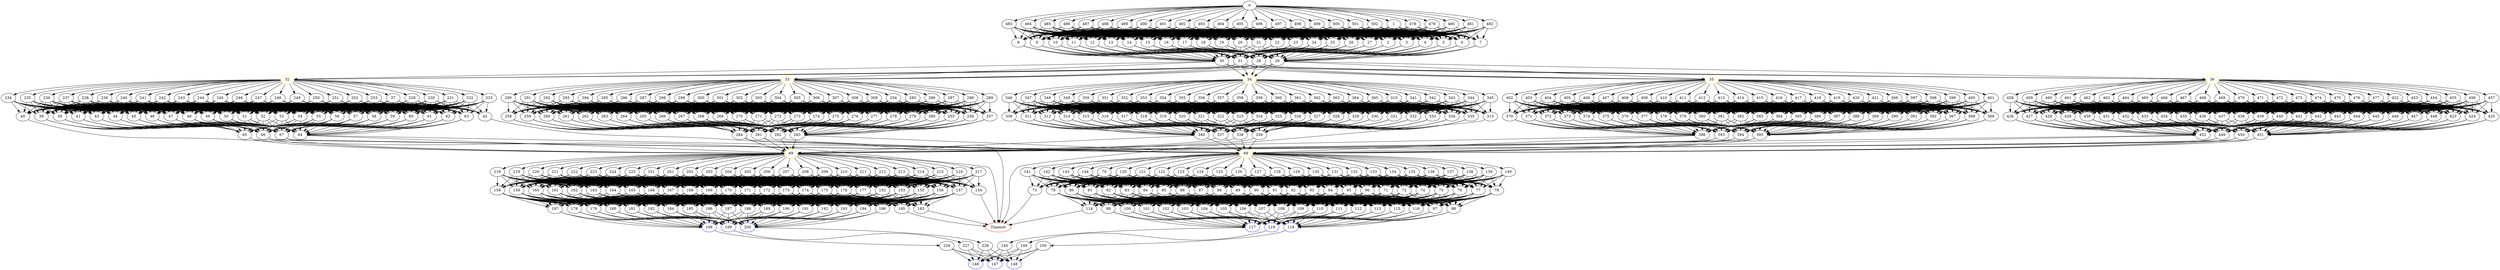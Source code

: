 digraph G {
	0 -> 1;
	0 -> 478;
	0 -> 479;
	0 -> 480;
	0 -> 481;
	0 -> 482;
	0 -> 483;
	0 -> 484;
	0 -> 485;
	0 -> 486;
	0 -> 487;
	0 -> 488;
	0 -> 489;
	0 -> 490;
	0 -> 491;
	0 -> 492;
	0 -> 493;
	0 -> 494;
	0 -> 495;
	0 -> 496;
	0 -> 497;
	0 -> 498;
	0 -> 499;
	0 -> 500;
	0 -> 501;
	0 -> 502;
	1 -> 2;
	1 -> 3;
	1 -> 4;
	1 -> 5;
	1 -> 6;
	1 -> 7;
	1 -> 8;
	1 -> 9;
	1 -> 10;
	1 -> 11;
	1 -> 12;
	1 -> 13;
	1 -> 14;
	1 -> 15;
	1 -> 16;
	1 -> 17;
	1 -> 18;
	1 -> 19;
	1 -> 20;
	1 -> 21;
	1 -> 22;
	1 -> 23;
	1 -> 24;
	1 -> 25;
	1 -> 26;
	1 -> 27;
	2 -> 28;
	2 -> 29;
	2 -> 30;
	2 -> 31;
	3 -> 28;
	3 -> 29;
	3 -> 30;
	3 -> 31;
	4 -> 28;
	4 -> 29;
	4 -> 30;
	4 -> 31;
	5 -> 28;
	5 -> 29;
	5 -> 30;
	5 -> 31;
	6 -> 28;
	6 -> 29;
	6 -> 30;
	6 -> 31;
	7 -> 28;
	7 -> 29;
	7 -> 30;
	7 -> 31;
	8 -> 28;
	8 -> 29;
	8 -> 30;
	8 -> 31;
	9 -> 28;
	9 -> 29;
	9 -> 30;
	9 -> 31;
	10 -> 28;
	10 -> 29;
	10 -> 30;
	10 -> 31;
	11 -> 28;
	11 -> 29;
	11 -> 30;
	11 -> 31;
	12 -> 28;
	12 -> 29;
	12 -> 30;
	12 -> 31;
	13 -> 28;
	13 -> 29;
	13 -> 30;
	13 -> 31;
	14 -> 28;
	14 -> 29;
	14 -> 30;
	14 -> 31;
	15 -> 28;
	15 -> 29;
	15 -> 30;
	15 -> 31;
	16 -> 28;
	16 -> 29;
	16 -> 30;
	16 -> 31;
	17 -> 28;
	17 -> 29;
	17 -> 30;
	17 -> 31;
	18 -> 28;
	18 -> 29;
	18 -> 30;
	18 -> 31;
	19 -> 28;
	19 -> 29;
	19 -> 30;
	19 -> 31;
	20 -> 28;
	20 -> 29;
	20 -> 30;
	20 -> 31;
	21 -> 28;
	21 -> 29;
	21 -> 30;
	21 -> 31;
	22 -> 28;
	22 -> 29;
	22 -> 30;
	22 -> 31;
	23 -> 28;
	23 -> 29;
	23 -> 30;
	23 -> 31;
	24 -> 28;
	24 -> 29;
	24 -> 30;
	24 -> 31;
	25 -> 28;
	25 -> 29;
	25 -> 30;
	25 -> 31;
	26 -> 28;
	26 -> 29;
	26 -> 30;
	26 -> 31;
	27 -> 28;
	27 -> 29;
	27 -> 30;
	27 -> 31;
	28 -> "32";
32 [color=yellow];
	28 -> "33";
33 [color=yellow];
	28 -> "34";
34 [color=yellow];
	28 -> "35";
35 [color=yellow];
	28 -> "36";
36 [color=yellow];
	29 -> "32";
32 [color=yellow];
	29 -> "33";
33 [color=yellow];
	29 -> "34";
34 [color=yellow];
	29 -> "35";
35 [color=yellow];
	29 -> "36";
36 [color=yellow];
	30 -> "32";
32 [color=yellow];
	30 -> "33";
33 [color=yellow];
	30 -> "34";
34 [color=yellow];
	30 -> "35";
35 [color=yellow];
	30 -> "36";
36 [color=yellow];
	31 -> "32";
32 [color=yellow];
	31 -> "33";
33 [color=yellow];
	31 -> "34";
34 [color=yellow];
	31 -> "35";
35 [color=yellow];
	31 -> "36";
36 [color=yellow];
	32 -> 37;
	32 -> 229;
	32 -> 230;
	32 -> 231;
	32 -> 232;
	32 -> 233;
	32 -> 234;
	32 -> 235;
	32 -> 236;
	32 -> 237;
	32 -> 238;
	32 -> 239;
	32 -> 240;
	32 -> 241;
	32 -> 242;
	32 -> 243;
	32 -> 244;
	32 -> 245;
	32 -> 246;
	32 -> 247;
	32 -> 248;
	32 -> 249;
	32 -> 250;
	32 -> 251;
	32 -> 252;
	32 -> 253;
	33 -> 254;
	33 -> 285;
	33 -> 286;
	33 -> 287;
	33 -> 288;
	33 -> 289;
	33 -> 290;
	33 -> 291;
	33 -> 292;
	33 -> 293;
	33 -> 294;
	33 -> 295;
	33 -> 296;
	33 -> 297;
	33 -> 298;
	33 -> 299;
	33 -> 300;
	33 -> 301;
	33 -> 302;
	33 -> 303;
	33 -> 304;
	33 -> 305;
	33 -> 306;
	33 -> 307;
	33 -> 308;
	33 -> 309;
	34 -> 310;
	34 -> 341;
	34 -> 342;
	34 -> 343;
	34 -> 344;
	34 -> 345;
	34 -> 346;
	34 -> 347;
	34 -> 348;
	34 -> 349;
	34 -> 350;
	34 -> 351;
	34 -> 352;
	34 -> 353;
	34 -> 354;
	34 -> 355;
	34 -> 356;
	34 -> 357;
	34 -> 358;
	34 -> 359;
	34 -> 360;
	34 -> 361;
	34 -> 362;
	34 -> 363;
	34 -> 364;
	34 -> 365;
	35 -> 366;
	35 -> 397;
	35 -> 398;
	35 -> 399;
	35 -> 400;
	35 -> 401;
	35 -> 402;
	35 -> 403;
	35 -> 404;
	35 -> 405;
	35 -> 406;
	35 -> 407;
	35 -> 408;
	35 -> 409;
	35 -> 410;
	35 -> 411;
	35 -> 412;
	35 -> 413;
	35 -> 414;
	35 -> 415;
	35 -> 416;
	35 -> 417;
	35 -> 418;
	35 -> 419;
	35 -> 420;
	35 -> 421;
	36 -> 422;
	36 -> 453;
	36 -> 454;
	36 -> 455;
	36 -> 456;
	36 -> 457;
	36 -> 458;
	36 -> 459;
	36 -> 460;
	36 -> 461;
	36 -> 462;
	36 -> 463;
	36 -> 464;
	36 -> 465;
	36 -> 466;
	36 -> 467;
	36 -> 468;
	36 -> 469;
	36 -> 470;
	36 -> 471;
	36 -> 472;
	36 -> 473;
	36 -> 474;
	36 -> 475;
	36 -> 476;
	36 -> 477;
	37 -> 38;
	37 -> 39;
	37 -> 40;
	37 -> 41;
	37 -> 42;
	37 -> 43;
	37 -> 44;
	37 -> 45;
	37 -> 46;
	37 -> 47;
	37 -> 48;
	37 -> 49;
	37 -> 50;
	37 -> 51;
	37 -> 52;
	37 -> 53;
	37 -> 54;
	37 -> 55;
	37 -> 56;
	37 -> 57;
	37 -> 58;
	37 -> 59;
	37 -> 60;
	37 -> 61;
	37 -> 62;
	37 -> 63;
	38 -> 64;
	38 -> 65;
	38 -> 66;
	38 -> 67;
	39 -> 64;
	39 -> 65;
	39 -> 66;
	39 -> 67;
	40 -> "Timeout";
Timeout [color=red];
	41 -> 64;
	41 -> 65;
	41 -> 66;
	41 -> 67;
	42 -> "Timeout";
Timeout [color=red];
	43 -> 64;
	43 -> 65;
	43 -> 66;
	43 -> 67;
	44 -> 64;
	44 -> 65;
	44 -> 66;
	44 -> 67;
	45 -> 64;
	45 -> 65;
	45 -> 66;
	45 -> 67;
	46 -> 64;
	46 -> 65;
	46 -> 66;
	46 -> 67;
	47 -> 64;
	47 -> 65;
	47 -> 66;
	47 -> 67;
	48 -> 64;
	48 -> 65;
	48 -> 66;
	48 -> 67;
	49 -> 64;
	49 -> 65;
	49 -> 66;
	49 -> 67;
	50 -> 64;
	50 -> 65;
	50 -> 66;
	50 -> 67;
	51 -> 64;
	51 -> 65;
	51 -> 66;
	51 -> 67;
	52 -> 64;
	52 -> 65;
	52 -> 66;
	52 -> 67;
	53 -> 64;
	53 -> 65;
	53 -> 66;
	53 -> 67;
	54 -> 64;
	54 -> 65;
	54 -> 66;
	54 -> 67;
	55 -> 64;
	55 -> 65;
	55 -> 66;
	55 -> 67;
	56 -> 64;
	56 -> 65;
	56 -> 66;
	56 -> 67;
	57 -> 64;
	57 -> 65;
	57 -> 66;
	57 -> 67;
	58 -> 64;
	58 -> 65;
	58 -> 66;
	58 -> 67;
	59 -> 64;
	59 -> 65;
	59 -> 66;
	59 -> 67;
	60 -> 64;
	60 -> 65;
	60 -> 66;
	60 -> 67;
	61 -> 64;
	61 -> 65;
	61 -> 66;
	61 -> 67;
	62 -> 64;
	62 -> 65;
	62 -> 66;
	62 -> 67;
	63 -> 64;
	63 -> 65;
	63 -> 66;
	63 -> 67;
	64 -> "68";
68 [color=yellow];
	64 -> "69";
69 [color=yellow];
	65 -> "68";
68 [color=yellow];
	65 -> "69";
69 [color=yellow];
	66 -> "68";
68 [color=yellow];
	66 -> "69";
69 [color=yellow];
	67 -> "68";
68 [color=yellow];
	67 -> "69";
69 [color=yellow];
	68 -> 70;
	68 -> 120;
	68 -> 121;
	68 -> 122;
	68 -> 123;
	68 -> 124;
	68 -> 125;
	68 -> 126;
	68 -> 127;
	68 -> 128;
	68 -> 129;
	68 -> 130;
	68 -> 131;
	68 -> 132;
	68 -> 133;
	68 -> 134;
	68 -> 135;
	68 -> 136;
	68 -> 137;
	68 -> 138;
	68 -> 139;
	68 -> 140;
	68 -> 141;
	68 -> 142;
	68 -> 143;
	68 -> 144;
	69 -> 151;
	69 -> 201;
	69 -> 202;
	69 -> 203;
	69 -> 204;
	69 -> 205;
	69 -> 206;
	69 -> 207;
	69 -> 208;
	69 -> 209;
	69 -> 210;
	69 -> 211;
	69 -> 212;
	69 -> 213;
	69 -> 214;
	69 -> 215;
	69 -> 216;
	69 -> 217;
	69 -> 218;
	69 -> 219;
	69 -> 220;
	69 -> 221;
	69 -> 222;
	69 -> 223;
	69 -> 224;
	69 -> 225;
	70 -> 71;
	70 -> 72;
	70 -> 73;
	70 -> 74;
	70 -> 75;
	70 -> 76;
	70 -> 77;
	70 -> 78;
	70 -> 79;
	70 -> 80;
	70 -> 81;
	70 -> 82;
	70 -> 83;
	70 -> 84;
	70 -> 85;
	70 -> 86;
	70 -> 87;
	70 -> 88;
	70 -> 89;
	70 -> 90;
	70 -> 91;
	70 -> 92;
	70 -> 93;
	70 -> 94;
	70 -> 95;
	70 -> 96;
	71 -> 97;
	71 -> 98;
	71 -> 99;
	71 -> 100;
	71 -> 101;
	71 -> 102;
	71 -> 103;
	71 -> 104;
	71 -> 105;
	71 -> 106;
	71 -> 107;
	71 -> 108;
	71 -> 109;
	71 -> 110;
	71 -> 111;
	71 -> 112;
	71 -> 113;
	71 -> 114;
	71 -> 115;
	71 -> 116;
	72 -> 97;
	72 -> 98;
	72 -> 99;
	72 -> 100;
	72 -> 101;
	72 -> 102;
	72 -> 103;
	72 -> 104;
	72 -> 105;
	72 -> 106;
	72 -> 107;
	72 -> 108;
	72 -> 109;
	72 -> 110;
	72 -> 111;
	72 -> 112;
	72 -> 113;
	72 -> 114;
	72 -> 115;
	72 -> 116;
	73 -> "Timeout";
Timeout [color=red];
	74 -> 97;
	74 -> 98;
	74 -> 99;
	74 -> 100;
	74 -> 101;
	74 -> 102;
	74 -> 103;
	74 -> 104;
	74 -> 105;
	74 -> 106;
	74 -> 107;
	74 -> 108;
	74 -> 109;
	74 -> 110;
	74 -> 111;
	74 -> 112;
	74 -> 113;
	74 -> 114;
	74 -> 115;
	74 -> 116;
	75 -> 97;
	75 -> 98;
	75 -> 99;
	75 -> 100;
	75 -> 101;
	75 -> 102;
	75 -> 103;
	75 -> 104;
	75 -> 105;
	75 -> 106;
	75 -> 107;
	75 -> 108;
	75 -> 109;
	75 -> 110;
	75 -> 111;
	75 -> 112;
	75 -> 113;
	75 -> 114;
	75 -> 115;
	75 -> 116;
	76 -> 97;
	76 -> 98;
	76 -> 99;
	76 -> 100;
	76 -> 101;
	76 -> 102;
	76 -> 103;
	76 -> 104;
	76 -> 105;
	76 -> 106;
	76 -> 107;
	76 -> 108;
	76 -> 109;
	76 -> 110;
	76 -> 111;
	76 -> 112;
	76 -> 113;
	76 -> 114;
	76 -> 115;
	76 -> 116;
	77 -> 97;
	77 -> 98;
	77 -> 99;
	77 -> 100;
	77 -> 101;
	77 -> 102;
	77 -> 103;
	77 -> 104;
	77 -> 105;
	77 -> 106;
	77 -> 107;
	77 -> 108;
	77 -> 109;
	77 -> 110;
	77 -> 111;
	77 -> 112;
	77 -> 113;
	77 -> 114;
	77 -> 115;
	77 -> 116;
	78 -> 97;
	78 -> 98;
	78 -> 99;
	78 -> 100;
	78 -> 101;
	78 -> 102;
	78 -> 103;
	78 -> 104;
	78 -> 105;
	78 -> 106;
	78 -> 107;
	78 -> 108;
	78 -> 109;
	78 -> 110;
	78 -> 111;
	78 -> 112;
	78 -> 113;
	78 -> 114;
	78 -> 115;
	78 -> 116;
	79 -> 97;
	79 -> 98;
	79 -> 99;
	79 -> 100;
	79 -> 101;
	79 -> 102;
	79 -> 103;
	79 -> 104;
	79 -> 105;
	79 -> 106;
	79 -> 107;
	79 -> 108;
	79 -> 109;
	79 -> 110;
	79 -> 111;
	79 -> 112;
	79 -> 113;
	79 -> 114;
	79 -> 115;
	79 -> 116;
	80 -> 97;
	80 -> 98;
	80 -> 99;
	80 -> 100;
	80 -> 101;
	80 -> 102;
	80 -> 103;
	80 -> 104;
	80 -> 105;
	80 -> 106;
	80 -> 107;
	80 -> 108;
	80 -> 109;
	80 -> 110;
	80 -> 111;
	80 -> 112;
	80 -> 113;
	80 -> 114;
	80 -> 115;
	80 -> 116;
	81 -> 97;
	81 -> 98;
	81 -> 99;
	81 -> 100;
	81 -> 101;
	81 -> 102;
	81 -> 103;
	81 -> 104;
	81 -> 105;
	81 -> 106;
	81 -> 107;
	81 -> 108;
	81 -> 109;
	81 -> 110;
	81 -> 111;
	81 -> 112;
	81 -> 113;
	81 -> 114;
	81 -> 115;
	81 -> 116;
	82 -> 97;
	82 -> 98;
	82 -> 99;
	82 -> 100;
	82 -> 101;
	82 -> 102;
	82 -> 103;
	82 -> 104;
	82 -> 105;
	82 -> 106;
	82 -> 107;
	82 -> 108;
	82 -> 109;
	82 -> 110;
	82 -> 111;
	82 -> 112;
	82 -> 113;
	82 -> 114;
	82 -> 115;
	82 -> 116;
	83 -> 97;
	83 -> 98;
	83 -> 99;
	83 -> 100;
	83 -> 101;
	83 -> 102;
	83 -> 103;
	83 -> 104;
	83 -> 105;
	83 -> 106;
	83 -> 107;
	83 -> 108;
	83 -> 109;
	83 -> 110;
	83 -> 111;
	83 -> 112;
	83 -> 113;
	83 -> 114;
	83 -> 115;
	83 -> 116;
	84 -> 97;
	84 -> 98;
	84 -> 99;
	84 -> 100;
	84 -> 101;
	84 -> 102;
	84 -> 103;
	84 -> 104;
	84 -> 105;
	84 -> 106;
	84 -> 107;
	84 -> 108;
	84 -> 109;
	84 -> 110;
	84 -> 111;
	84 -> 112;
	84 -> 113;
	84 -> 114;
	84 -> 115;
	84 -> 116;
	85 -> 97;
	85 -> 98;
	85 -> 99;
	85 -> 100;
	85 -> 101;
	85 -> 102;
	85 -> 103;
	85 -> 104;
	85 -> 105;
	85 -> 106;
	85 -> 107;
	85 -> 108;
	85 -> 109;
	85 -> 110;
	85 -> 111;
	85 -> 112;
	85 -> 113;
	85 -> 114;
	85 -> 115;
	85 -> 116;
	86 -> 97;
	86 -> 98;
	86 -> 99;
	86 -> 100;
	86 -> 101;
	86 -> 102;
	86 -> 103;
	86 -> 104;
	86 -> 105;
	86 -> 106;
	86 -> 107;
	86 -> 108;
	86 -> 109;
	86 -> 110;
	86 -> 111;
	86 -> 112;
	86 -> 113;
	86 -> 114;
	86 -> 115;
	86 -> 116;
	87 -> 97;
	87 -> 98;
	87 -> 99;
	87 -> 100;
	87 -> 101;
	87 -> 102;
	87 -> 103;
	87 -> 104;
	87 -> 105;
	87 -> 106;
	87 -> 107;
	87 -> 108;
	87 -> 109;
	87 -> 110;
	87 -> 111;
	87 -> 112;
	87 -> 113;
	87 -> 114;
	87 -> 115;
	87 -> 116;
	88 -> 97;
	88 -> 98;
	88 -> 99;
	88 -> 100;
	88 -> 101;
	88 -> 102;
	88 -> 103;
	88 -> 104;
	88 -> 105;
	88 -> 106;
	88 -> 107;
	88 -> 108;
	88 -> 109;
	88 -> 110;
	88 -> 111;
	88 -> 112;
	88 -> 113;
	88 -> 114;
	88 -> 115;
	88 -> 116;
	89 -> 97;
	89 -> 98;
	89 -> 99;
	89 -> 100;
	89 -> 101;
	89 -> 102;
	89 -> 103;
	89 -> 104;
	89 -> 105;
	89 -> 106;
	89 -> 107;
	89 -> 108;
	89 -> 109;
	89 -> 110;
	89 -> 111;
	89 -> 112;
	89 -> 113;
	89 -> 114;
	89 -> 115;
	89 -> 116;
	90 -> 97;
	90 -> 98;
	90 -> 99;
	90 -> 100;
	90 -> 101;
	90 -> 102;
	90 -> 103;
	90 -> 104;
	90 -> 105;
	90 -> 106;
	90 -> 107;
	90 -> 108;
	90 -> 109;
	90 -> 110;
	90 -> 111;
	90 -> 112;
	90 -> 113;
	90 -> 114;
	90 -> 115;
	90 -> 116;
	91 -> 97;
	91 -> 98;
	91 -> 99;
	91 -> 100;
	91 -> 101;
	91 -> 102;
	91 -> 103;
	91 -> 104;
	91 -> 105;
	91 -> 106;
	91 -> 107;
	91 -> 108;
	91 -> 109;
	91 -> 110;
	91 -> 111;
	91 -> 112;
	91 -> 113;
	91 -> 114;
	91 -> 115;
	91 -> 116;
	92 -> 97;
	92 -> 98;
	92 -> 99;
	92 -> 100;
	92 -> 101;
	92 -> 102;
	92 -> 103;
	92 -> 104;
	92 -> 105;
	92 -> 106;
	92 -> 107;
	92 -> 108;
	92 -> 109;
	92 -> 110;
	92 -> 111;
	92 -> 112;
	92 -> 113;
	92 -> 114;
	92 -> 115;
	92 -> 116;
	93 -> 97;
	93 -> 98;
	93 -> 99;
	93 -> 100;
	93 -> 101;
	93 -> 102;
	93 -> 103;
	93 -> 104;
	93 -> 105;
	93 -> 106;
	93 -> 107;
	93 -> 108;
	93 -> 109;
	93 -> 110;
	93 -> 111;
	93 -> 112;
	93 -> 113;
	93 -> 114;
	93 -> 115;
	93 -> 116;
	94 -> 97;
	94 -> 98;
	94 -> 99;
	94 -> 100;
	94 -> 101;
	94 -> 102;
	94 -> 103;
	94 -> 104;
	94 -> 105;
	94 -> 106;
	94 -> 107;
	94 -> 108;
	94 -> 109;
	94 -> 110;
	94 -> 111;
	94 -> 112;
	94 -> 113;
	94 -> 114;
	94 -> 115;
	94 -> 116;
	95 -> 97;
	95 -> 98;
	95 -> 99;
	95 -> 100;
	95 -> 101;
	95 -> 102;
	95 -> 103;
	95 -> 104;
	95 -> 105;
	95 -> 106;
	95 -> 107;
	95 -> 108;
	95 -> 109;
	95 -> 110;
	95 -> 111;
	95 -> 112;
	95 -> 113;
	95 -> 114;
	95 -> 115;
	95 -> 116;
	96 -> 97;
	96 -> 98;
	96 -> 99;
	96 -> 100;
	96 -> 101;
	96 -> 102;
	96 -> 103;
	96 -> 104;
	96 -> 105;
	96 -> 106;
	96 -> 107;
	96 -> 108;
	96 -> 109;
	96 -> 110;
	96 -> 111;
	96 -> 112;
	96 -> 113;
	96 -> 114;
	96 -> 115;
	96 -> 116;
	97 -> "117";
117 [color=blue];
	97 -> "118";
118 [color=blue];
	97 -> "119";
119 [color=blue];
	98 -> "117";
117 [color=blue];
	98 -> "118";
118 [color=blue];
	98 -> "119";
119 [color=blue];
	99 -> "117";
117 [color=blue];
	99 -> "118";
118 [color=blue];
	99 -> "119";
119 [color=blue];
	100 -> "117";
117 [color=blue];
	100 -> "118";
118 [color=blue];
	100 -> "119";
119 [color=blue];
	101 -> "117";
117 [color=blue];
	101 -> "118";
118 [color=blue];
	101 -> "119";
119 [color=blue];
	102 -> "117";
117 [color=blue];
	102 -> "118";
118 [color=blue];
	102 -> "119";
119 [color=blue];
	103 -> "117";
117 [color=blue];
	103 -> "118";
118 [color=blue];
	103 -> "119";
119 [color=blue];
	104 -> "117";
117 [color=blue];
	104 -> "118";
118 [color=blue];
	104 -> "119";
119 [color=blue];
	105 -> "117";
117 [color=blue];
	105 -> "118";
118 [color=blue];
	105 -> "119";
119 [color=blue];
	106 -> "117";
117 [color=blue];
	106 -> "118";
118 [color=blue];
	106 -> "119";
119 [color=blue];
	107 -> "117";
117 [color=blue];
	107 -> "118";
118 [color=blue];
	107 -> "119";
119 [color=blue];
	108 -> "117";
117 [color=blue];
	108 -> "118";
118 [color=blue];
	108 -> "119";
119 [color=blue];
	109 -> "117";
117 [color=blue];
	109 -> "118";
118 [color=blue];
	109 -> "119";
119 [color=blue];
	110 -> "117";
117 [color=blue];
	110 -> "118";
118 [color=blue];
	110 -> "119";
119 [color=blue];
	111 -> "117";
117 [color=blue];
	111 -> "118";
118 [color=blue];
	111 -> "119";
119 [color=blue];
	112 -> "117";
117 [color=blue];
	112 -> "118";
118 [color=blue];
	112 -> "119";
119 [color=blue];
	113 -> "117";
117 [color=blue];
	113 -> "118";
118 [color=blue];
	113 -> "119";
119 [color=blue];
	114 -> "Timeout";
Timeout [color=red];
	115 -> "117";
117 [color=blue];
	115 -> "118";
118 [color=blue];
	115 -> "119";
119 [color=blue];
	116 -> "117";
117 [color=blue];
	116 -> "118";
118 [color=blue];
	116 -> "119";
119 [color=blue];
	117 -> 145;
	118 -> 149;
	119 -> 150;
	120 -> 71;
	120 -> 72;
	120 -> 73;
	120 -> 74;
	120 -> 75;
	120 -> 76;
	120 -> 77;
	120 -> 78;
	120 -> 79;
	120 -> 80;
	120 -> 81;
	120 -> 82;
	120 -> 83;
	120 -> 84;
	120 -> 85;
	120 -> 86;
	120 -> 87;
	120 -> 88;
	120 -> 89;
	120 -> 90;
	120 -> 91;
	120 -> 92;
	120 -> 93;
	120 -> 94;
	120 -> 95;
	120 -> 96;
	121 -> 71;
	121 -> 72;
	121 -> 73;
	121 -> 74;
	121 -> 75;
	121 -> 76;
	121 -> 77;
	121 -> 78;
	121 -> 79;
	121 -> 80;
	121 -> 81;
	121 -> 82;
	121 -> 83;
	121 -> 84;
	121 -> 85;
	121 -> 86;
	121 -> 87;
	121 -> 88;
	121 -> 89;
	121 -> 90;
	121 -> 91;
	121 -> 92;
	121 -> 93;
	121 -> 94;
	121 -> 95;
	121 -> 96;
	122 -> 71;
	122 -> 72;
	122 -> 73;
	122 -> 74;
	122 -> 75;
	122 -> 76;
	122 -> 77;
	122 -> 78;
	122 -> 79;
	122 -> 80;
	122 -> 81;
	122 -> 82;
	122 -> 83;
	122 -> 84;
	122 -> 85;
	122 -> 86;
	122 -> 87;
	122 -> 88;
	122 -> 89;
	122 -> 90;
	122 -> 91;
	122 -> 92;
	122 -> 93;
	122 -> 94;
	122 -> 95;
	122 -> 96;
	123 -> 71;
	123 -> 72;
	123 -> 73;
	123 -> 74;
	123 -> 75;
	123 -> 76;
	123 -> 77;
	123 -> 78;
	123 -> 79;
	123 -> 80;
	123 -> 81;
	123 -> 82;
	123 -> 83;
	123 -> 84;
	123 -> 85;
	123 -> 86;
	123 -> 87;
	123 -> 88;
	123 -> 89;
	123 -> 90;
	123 -> 91;
	123 -> 92;
	123 -> 93;
	123 -> 94;
	123 -> 95;
	123 -> 96;
	124 -> 71;
	124 -> 72;
	124 -> 73;
	124 -> 74;
	124 -> 75;
	124 -> 76;
	124 -> 77;
	124 -> 78;
	124 -> 79;
	124 -> 80;
	124 -> 81;
	124 -> 82;
	124 -> 83;
	124 -> 84;
	124 -> 85;
	124 -> 86;
	124 -> 87;
	124 -> 88;
	124 -> 89;
	124 -> 90;
	124 -> 91;
	124 -> 92;
	124 -> 93;
	124 -> 94;
	124 -> 95;
	124 -> 96;
	125 -> 71;
	125 -> 72;
	125 -> 73;
	125 -> 74;
	125 -> 75;
	125 -> 76;
	125 -> 77;
	125 -> 78;
	125 -> 79;
	125 -> 80;
	125 -> 81;
	125 -> 82;
	125 -> 83;
	125 -> 84;
	125 -> 85;
	125 -> 86;
	125 -> 87;
	125 -> 88;
	125 -> 89;
	125 -> 90;
	125 -> 91;
	125 -> 92;
	125 -> 93;
	125 -> 94;
	125 -> 95;
	125 -> 96;
	126 -> 71;
	126 -> 72;
	126 -> 73;
	126 -> 74;
	126 -> 75;
	126 -> 76;
	126 -> 77;
	126 -> 78;
	126 -> 79;
	126 -> 80;
	126 -> 81;
	126 -> 82;
	126 -> 83;
	126 -> 84;
	126 -> 85;
	126 -> 86;
	126 -> 87;
	126 -> 88;
	126 -> 89;
	126 -> 90;
	126 -> 91;
	126 -> 92;
	126 -> 93;
	126 -> 94;
	126 -> 95;
	126 -> 96;
	127 -> 71;
	127 -> 72;
	127 -> 73;
	127 -> 74;
	127 -> 75;
	127 -> 76;
	127 -> 77;
	127 -> 78;
	127 -> 79;
	127 -> 80;
	127 -> 81;
	127 -> 82;
	127 -> 83;
	127 -> 84;
	127 -> 85;
	127 -> 86;
	127 -> 87;
	127 -> 88;
	127 -> 89;
	127 -> 90;
	127 -> 91;
	127 -> 92;
	127 -> 93;
	127 -> 94;
	127 -> 95;
	127 -> 96;
	128 -> 71;
	128 -> 72;
	128 -> 73;
	128 -> 74;
	128 -> 75;
	128 -> 76;
	128 -> 77;
	128 -> 78;
	128 -> 79;
	128 -> 80;
	128 -> 81;
	128 -> 82;
	128 -> 83;
	128 -> 84;
	128 -> 85;
	128 -> 86;
	128 -> 87;
	128 -> 88;
	128 -> 89;
	128 -> 90;
	128 -> 91;
	128 -> 92;
	128 -> 93;
	128 -> 94;
	128 -> 95;
	128 -> 96;
	129 -> 71;
	129 -> 72;
	129 -> 73;
	129 -> 74;
	129 -> 75;
	129 -> 76;
	129 -> 77;
	129 -> 78;
	129 -> 79;
	129 -> 80;
	129 -> 81;
	129 -> 82;
	129 -> 83;
	129 -> 84;
	129 -> 85;
	129 -> 86;
	129 -> 87;
	129 -> 88;
	129 -> 89;
	129 -> 90;
	129 -> 91;
	129 -> 92;
	129 -> 93;
	129 -> 94;
	129 -> 95;
	129 -> 96;
	130 -> 71;
	130 -> 72;
	130 -> 73;
	130 -> 74;
	130 -> 75;
	130 -> 76;
	130 -> 77;
	130 -> 78;
	130 -> 79;
	130 -> 80;
	130 -> 81;
	130 -> 82;
	130 -> 83;
	130 -> 84;
	130 -> 85;
	130 -> 86;
	130 -> 87;
	130 -> 88;
	130 -> 89;
	130 -> 90;
	130 -> 91;
	130 -> 92;
	130 -> 93;
	130 -> 94;
	130 -> 95;
	130 -> 96;
	131 -> 71;
	131 -> 72;
	131 -> 73;
	131 -> 74;
	131 -> 75;
	131 -> 76;
	131 -> 77;
	131 -> 78;
	131 -> 79;
	131 -> 80;
	131 -> 81;
	131 -> 82;
	131 -> 83;
	131 -> 84;
	131 -> 85;
	131 -> 86;
	131 -> 87;
	131 -> 88;
	131 -> 89;
	131 -> 90;
	131 -> 91;
	131 -> 92;
	131 -> 93;
	131 -> 94;
	131 -> 95;
	131 -> 96;
	132 -> 71;
	132 -> 72;
	132 -> 73;
	132 -> 74;
	132 -> 75;
	132 -> 76;
	132 -> 77;
	132 -> 78;
	132 -> 79;
	132 -> 80;
	132 -> 81;
	132 -> 82;
	132 -> 83;
	132 -> 84;
	132 -> 85;
	132 -> 86;
	132 -> 87;
	132 -> 88;
	132 -> 89;
	132 -> 90;
	132 -> 91;
	132 -> 92;
	132 -> 93;
	132 -> 94;
	132 -> 95;
	132 -> 96;
	133 -> 71;
	133 -> 72;
	133 -> 73;
	133 -> 74;
	133 -> 75;
	133 -> 76;
	133 -> 77;
	133 -> 78;
	133 -> 79;
	133 -> 80;
	133 -> 81;
	133 -> 82;
	133 -> 83;
	133 -> 84;
	133 -> 85;
	133 -> 86;
	133 -> 87;
	133 -> 88;
	133 -> 89;
	133 -> 90;
	133 -> 91;
	133 -> 92;
	133 -> 93;
	133 -> 94;
	133 -> 95;
	133 -> 96;
	134 -> 71;
	134 -> 72;
	134 -> 73;
	134 -> 74;
	134 -> 75;
	134 -> 76;
	134 -> 77;
	134 -> 78;
	134 -> 79;
	134 -> 80;
	134 -> 81;
	134 -> 82;
	134 -> 83;
	134 -> 84;
	134 -> 85;
	134 -> 86;
	134 -> 87;
	134 -> 88;
	134 -> 89;
	134 -> 90;
	134 -> 91;
	134 -> 92;
	134 -> 93;
	134 -> 94;
	134 -> 95;
	134 -> 96;
	135 -> 71;
	135 -> 72;
	135 -> 73;
	135 -> 74;
	135 -> 75;
	135 -> 76;
	135 -> 77;
	135 -> 78;
	135 -> 79;
	135 -> 80;
	135 -> 81;
	135 -> 82;
	135 -> 83;
	135 -> 84;
	135 -> 85;
	135 -> 86;
	135 -> 87;
	135 -> 88;
	135 -> 89;
	135 -> 90;
	135 -> 91;
	135 -> 92;
	135 -> 93;
	135 -> 94;
	135 -> 95;
	135 -> 96;
	136 -> 71;
	136 -> 72;
	136 -> 73;
	136 -> 74;
	136 -> 75;
	136 -> 76;
	136 -> 77;
	136 -> 78;
	136 -> 79;
	136 -> 80;
	136 -> 81;
	136 -> 82;
	136 -> 83;
	136 -> 84;
	136 -> 85;
	136 -> 86;
	136 -> 87;
	136 -> 88;
	136 -> 89;
	136 -> 90;
	136 -> 91;
	136 -> 92;
	136 -> 93;
	136 -> 94;
	136 -> 95;
	136 -> 96;
	137 -> 71;
	137 -> 72;
	137 -> 73;
	137 -> 74;
	137 -> 75;
	137 -> 76;
	137 -> 77;
	137 -> 78;
	137 -> 79;
	137 -> 80;
	137 -> 81;
	137 -> 82;
	137 -> 83;
	137 -> 84;
	137 -> 85;
	137 -> 86;
	137 -> 87;
	137 -> 88;
	137 -> 89;
	137 -> 90;
	137 -> 91;
	137 -> 92;
	137 -> 93;
	137 -> 94;
	137 -> 95;
	137 -> 96;
	138 -> 71;
	138 -> 72;
	138 -> 73;
	138 -> 74;
	138 -> 75;
	138 -> 76;
	138 -> 77;
	138 -> 78;
	138 -> 79;
	138 -> 80;
	138 -> 81;
	138 -> 82;
	138 -> 83;
	138 -> 84;
	138 -> 85;
	138 -> 86;
	138 -> 87;
	138 -> 88;
	138 -> 89;
	138 -> 90;
	138 -> 91;
	138 -> 92;
	138 -> 93;
	138 -> 94;
	138 -> 95;
	138 -> 96;
	139 -> 71;
	139 -> 72;
	139 -> 73;
	139 -> 74;
	139 -> 75;
	139 -> 76;
	139 -> 77;
	139 -> 78;
	139 -> 79;
	139 -> 80;
	139 -> 81;
	139 -> 82;
	139 -> 83;
	139 -> 84;
	139 -> 85;
	139 -> 86;
	139 -> 87;
	139 -> 88;
	139 -> 89;
	139 -> 90;
	139 -> 91;
	139 -> 92;
	139 -> 93;
	139 -> 94;
	139 -> 95;
	139 -> 96;
	140 -> 71;
	140 -> 72;
	140 -> 73;
	140 -> 74;
	140 -> 75;
	140 -> 76;
	140 -> 77;
	140 -> 78;
	140 -> 79;
	140 -> 80;
	140 -> 81;
	140 -> 82;
	140 -> 83;
	140 -> 84;
	140 -> 85;
	140 -> 86;
	140 -> 87;
	140 -> 88;
	140 -> 89;
	140 -> 90;
	140 -> 91;
	140 -> 92;
	140 -> 93;
	140 -> 94;
	140 -> 95;
	140 -> 96;
	141 -> 71;
	141 -> 72;
	141 -> 73;
	141 -> 74;
	141 -> 75;
	141 -> 76;
	141 -> 77;
	141 -> 78;
	141 -> 79;
	141 -> 80;
	141 -> 81;
	141 -> 82;
	141 -> 83;
	141 -> 84;
	141 -> 85;
	141 -> 86;
	141 -> 87;
	141 -> 88;
	141 -> 89;
	141 -> 90;
	141 -> 91;
	141 -> 92;
	141 -> 93;
	141 -> 94;
	141 -> 95;
	141 -> 96;
	142 -> 71;
	142 -> 72;
	142 -> 73;
	142 -> 74;
	142 -> 75;
	142 -> 76;
	142 -> 77;
	142 -> 78;
	142 -> 79;
	142 -> 80;
	142 -> 81;
	142 -> 82;
	142 -> 83;
	142 -> 84;
	142 -> 85;
	142 -> 86;
	142 -> 87;
	142 -> 88;
	142 -> 89;
	142 -> 90;
	142 -> 91;
	142 -> 92;
	142 -> 93;
	142 -> 94;
	142 -> 95;
	142 -> 96;
	143 -> 71;
	143 -> 72;
	143 -> 73;
	143 -> 74;
	143 -> 75;
	143 -> 76;
	143 -> 77;
	143 -> 78;
	143 -> 79;
	143 -> 80;
	143 -> 81;
	143 -> 82;
	143 -> 83;
	143 -> 84;
	143 -> 85;
	143 -> 86;
	143 -> 87;
	143 -> 88;
	143 -> 89;
	143 -> 90;
	143 -> 91;
	143 -> 92;
	143 -> 93;
	143 -> 94;
	143 -> 95;
	143 -> 96;
	144 -> 71;
	144 -> 72;
	144 -> 73;
	144 -> 74;
	144 -> 75;
	144 -> 76;
	144 -> 77;
	144 -> 78;
	144 -> 79;
	144 -> 80;
	144 -> 81;
	144 -> 82;
	144 -> 83;
	144 -> 84;
	144 -> 85;
	144 -> 86;
	144 -> 87;
	144 -> 88;
	144 -> 89;
	144 -> 90;
	144 -> 91;
	144 -> 92;
	144 -> 93;
	144 -> 94;
	144 -> 95;
	144 -> 96;
	145 -> "146";
146 [color=blue];
	145 -> "147";
147 [color=blue];
	145 -> "148";
148 [color=blue];
	149 -> "146";
146 [color=blue];
	149 -> "147";
147 [color=blue];
	149 -> "148";
148 [color=blue];
	150 -> "146";
146 [color=blue];
	150 -> "147";
147 [color=blue];
	150 -> "148";
148 [color=blue];
	151 -> 152;
	151 -> 153;
	151 -> 154;
	151 -> 155;
	151 -> 156;
	151 -> 157;
	151 -> 158;
	151 -> 159;
	151 -> 160;
	151 -> 161;
	151 -> 162;
	151 -> 163;
	151 -> 164;
	151 -> 165;
	151 -> 166;
	151 -> 167;
	151 -> 168;
	151 -> 169;
	151 -> 170;
	151 -> 171;
	151 -> 172;
	151 -> 173;
	151 -> 174;
	151 -> 175;
	151 -> 176;
	151 -> 177;
	152 -> 178;
	152 -> 179;
	152 -> 180;
	152 -> 181;
	152 -> 182;
	152 -> 183;
	152 -> 184;
	152 -> 185;
	152 -> 186;
	152 -> 187;
	152 -> 188;
	152 -> 189;
	152 -> 190;
	152 -> 191;
	152 -> 192;
	152 -> 193;
	152 -> 194;
	152 -> 195;
	152 -> 196;
	152 -> 197;
	153 -> 178;
	153 -> 179;
	153 -> 180;
	153 -> 181;
	153 -> 182;
	153 -> 183;
	153 -> 184;
	153 -> 185;
	153 -> 186;
	153 -> 187;
	153 -> 188;
	153 -> 189;
	153 -> 190;
	153 -> 191;
	153 -> 192;
	153 -> 193;
	153 -> 194;
	153 -> 195;
	153 -> 196;
	153 -> 197;
	154 -> "Timeout";
Timeout [color=red];
	155 -> 178;
	155 -> 179;
	155 -> 180;
	155 -> 181;
	155 -> 182;
	155 -> 183;
	155 -> 184;
	155 -> 185;
	155 -> 186;
	155 -> 187;
	155 -> 188;
	155 -> 189;
	155 -> 190;
	155 -> 191;
	155 -> 192;
	155 -> 193;
	155 -> 194;
	155 -> 195;
	155 -> 196;
	155 -> 197;
	156 -> 178;
	156 -> 179;
	156 -> 180;
	156 -> 181;
	156 -> 182;
	156 -> 183;
	156 -> 184;
	156 -> 185;
	156 -> 186;
	156 -> 187;
	156 -> 188;
	156 -> 189;
	156 -> 190;
	156 -> 191;
	156 -> 192;
	156 -> 193;
	156 -> 194;
	156 -> 195;
	156 -> 196;
	156 -> 197;
	157 -> 178;
	157 -> 179;
	157 -> 180;
	157 -> 181;
	157 -> 182;
	157 -> 183;
	157 -> 184;
	157 -> 185;
	157 -> 186;
	157 -> 187;
	157 -> 188;
	157 -> 189;
	157 -> 190;
	157 -> 191;
	157 -> 192;
	157 -> 193;
	157 -> 194;
	157 -> 195;
	157 -> 196;
	157 -> 197;
	158 -> 178;
	158 -> 179;
	158 -> 180;
	158 -> 181;
	158 -> 182;
	158 -> 183;
	158 -> 184;
	158 -> 185;
	158 -> 186;
	158 -> 187;
	158 -> 188;
	158 -> 189;
	158 -> 190;
	158 -> 191;
	158 -> 192;
	158 -> 193;
	158 -> 194;
	158 -> 195;
	158 -> 196;
	158 -> 197;
	159 -> 178;
	159 -> 179;
	159 -> 180;
	159 -> 181;
	159 -> 182;
	159 -> 183;
	159 -> 184;
	159 -> 185;
	159 -> 186;
	159 -> 187;
	159 -> 188;
	159 -> 189;
	159 -> 190;
	159 -> 191;
	159 -> 192;
	159 -> 193;
	159 -> 194;
	159 -> 195;
	159 -> 196;
	159 -> 197;
	160 -> 178;
	160 -> 179;
	160 -> 180;
	160 -> 181;
	160 -> 182;
	160 -> 183;
	160 -> 184;
	160 -> 185;
	160 -> 186;
	160 -> 187;
	160 -> 188;
	160 -> 189;
	160 -> 190;
	160 -> 191;
	160 -> 192;
	160 -> 193;
	160 -> 194;
	160 -> 195;
	160 -> 196;
	160 -> 197;
	161 -> 178;
	161 -> 179;
	161 -> 180;
	161 -> 181;
	161 -> 182;
	161 -> 183;
	161 -> 184;
	161 -> 185;
	161 -> 186;
	161 -> 187;
	161 -> 188;
	161 -> 189;
	161 -> 190;
	161 -> 191;
	161 -> 192;
	161 -> 193;
	161 -> 194;
	161 -> 195;
	161 -> 196;
	161 -> 197;
	162 -> 178;
	162 -> 179;
	162 -> 180;
	162 -> 181;
	162 -> 182;
	162 -> 183;
	162 -> 184;
	162 -> 185;
	162 -> 186;
	162 -> 187;
	162 -> 188;
	162 -> 189;
	162 -> 190;
	162 -> 191;
	162 -> 192;
	162 -> 193;
	162 -> 194;
	162 -> 195;
	162 -> 196;
	162 -> 197;
	163 -> 178;
	163 -> 179;
	163 -> 180;
	163 -> 181;
	163 -> 182;
	163 -> 183;
	163 -> 184;
	163 -> 185;
	163 -> 186;
	163 -> 187;
	163 -> 188;
	163 -> 189;
	163 -> 190;
	163 -> 191;
	163 -> 192;
	163 -> 193;
	163 -> 194;
	163 -> 195;
	163 -> 196;
	163 -> 197;
	164 -> 178;
	164 -> 179;
	164 -> 180;
	164 -> 181;
	164 -> 182;
	164 -> 183;
	164 -> 184;
	164 -> 185;
	164 -> 186;
	164 -> 187;
	164 -> 188;
	164 -> 189;
	164 -> 190;
	164 -> 191;
	164 -> 192;
	164 -> 193;
	164 -> 194;
	164 -> 195;
	164 -> 196;
	164 -> 197;
	165 -> 178;
	165 -> 179;
	165 -> 180;
	165 -> 181;
	165 -> 182;
	165 -> 183;
	165 -> 184;
	165 -> 185;
	165 -> 186;
	165 -> 187;
	165 -> 188;
	165 -> 189;
	165 -> 190;
	165 -> 191;
	165 -> 192;
	165 -> 193;
	165 -> 194;
	165 -> 195;
	165 -> 196;
	165 -> 197;
	166 -> 178;
	166 -> 179;
	166 -> 180;
	166 -> 181;
	166 -> 182;
	166 -> 183;
	166 -> 184;
	166 -> 185;
	166 -> 186;
	166 -> 187;
	166 -> 188;
	166 -> 189;
	166 -> 190;
	166 -> 191;
	166 -> 192;
	166 -> 193;
	166 -> 194;
	166 -> 195;
	166 -> 196;
	166 -> 197;
	167 -> 178;
	167 -> 179;
	167 -> 180;
	167 -> 181;
	167 -> 182;
	167 -> 183;
	167 -> 184;
	167 -> 185;
	167 -> 186;
	167 -> 187;
	167 -> 188;
	167 -> 189;
	167 -> 190;
	167 -> 191;
	167 -> 192;
	167 -> 193;
	167 -> 194;
	167 -> 195;
	167 -> 196;
	167 -> 197;
	168 -> 178;
	168 -> 179;
	168 -> 180;
	168 -> 181;
	168 -> 182;
	168 -> 183;
	168 -> 184;
	168 -> 185;
	168 -> 186;
	168 -> 187;
	168 -> 188;
	168 -> 189;
	168 -> 190;
	168 -> 191;
	168 -> 192;
	168 -> 193;
	168 -> 194;
	168 -> 195;
	168 -> 196;
	168 -> 197;
	169 -> 178;
	169 -> 179;
	169 -> 180;
	169 -> 181;
	169 -> 182;
	169 -> 183;
	169 -> 184;
	169 -> 185;
	169 -> 186;
	169 -> 187;
	169 -> 188;
	169 -> 189;
	169 -> 190;
	169 -> 191;
	169 -> 192;
	169 -> 193;
	169 -> 194;
	169 -> 195;
	169 -> 196;
	169 -> 197;
	170 -> 178;
	170 -> 179;
	170 -> 180;
	170 -> 181;
	170 -> 182;
	170 -> 183;
	170 -> 184;
	170 -> 185;
	170 -> 186;
	170 -> 187;
	170 -> 188;
	170 -> 189;
	170 -> 190;
	170 -> 191;
	170 -> 192;
	170 -> 193;
	170 -> 194;
	170 -> 195;
	170 -> 196;
	170 -> 197;
	171 -> 178;
	171 -> 179;
	171 -> 180;
	171 -> 181;
	171 -> 182;
	171 -> 183;
	171 -> 184;
	171 -> 185;
	171 -> 186;
	171 -> 187;
	171 -> 188;
	171 -> 189;
	171 -> 190;
	171 -> 191;
	171 -> 192;
	171 -> 193;
	171 -> 194;
	171 -> 195;
	171 -> 196;
	171 -> 197;
	172 -> 178;
	172 -> 179;
	172 -> 180;
	172 -> 181;
	172 -> 182;
	172 -> 183;
	172 -> 184;
	172 -> 185;
	172 -> 186;
	172 -> 187;
	172 -> 188;
	172 -> 189;
	172 -> 190;
	172 -> 191;
	172 -> 192;
	172 -> 193;
	172 -> 194;
	172 -> 195;
	172 -> 196;
	172 -> 197;
	173 -> 178;
	173 -> 179;
	173 -> 180;
	173 -> 181;
	173 -> 182;
	173 -> 183;
	173 -> 184;
	173 -> 185;
	173 -> 186;
	173 -> 187;
	173 -> 188;
	173 -> 189;
	173 -> 190;
	173 -> 191;
	173 -> 192;
	173 -> 193;
	173 -> 194;
	173 -> 195;
	173 -> 196;
	173 -> 197;
	174 -> 178;
	174 -> 179;
	174 -> 180;
	174 -> 181;
	174 -> 182;
	174 -> 183;
	174 -> 184;
	174 -> 185;
	174 -> 186;
	174 -> 187;
	174 -> 188;
	174 -> 189;
	174 -> 190;
	174 -> 191;
	174 -> 192;
	174 -> 193;
	174 -> 194;
	174 -> 195;
	174 -> 196;
	174 -> 197;
	175 -> 178;
	175 -> 179;
	175 -> 180;
	175 -> 181;
	175 -> 182;
	175 -> 183;
	175 -> 184;
	175 -> 185;
	175 -> 186;
	175 -> 187;
	175 -> 188;
	175 -> 189;
	175 -> 190;
	175 -> 191;
	175 -> 192;
	175 -> 193;
	175 -> 194;
	175 -> 195;
	175 -> 196;
	175 -> 197;
	176 -> 178;
	176 -> 179;
	176 -> 180;
	176 -> 181;
	176 -> 182;
	176 -> 183;
	176 -> 184;
	176 -> 185;
	176 -> 186;
	176 -> 187;
	176 -> 188;
	176 -> 189;
	176 -> 190;
	176 -> 191;
	176 -> 192;
	176 -> 193;
	176 -> 194;
	176 -> 195;
	176 -> 196;
	176 -> 197;
	177 -> 178;
	177 -> 179;
	177 -> 180;
	177 -> 181;
	177 -> 182;
	177 -> 183;
	177 -> 184;
	177 -> 185;
	177 -> 186;
	177 -> 187;
	177 -> 188;
	177 -> 189;
	177 -> 190;
	177 -> 191;
	177 -> 192;
	177 -> 193;
	177 -> 194;
	177 -> 195;
	177 -> 196;
	177 -> 197;
	178 -> "198";
198 [color=blue];
	178 -> "199";
199 [color=blue];
	178 -> "200";
200 [color=blue];
	179 -> "198";
198 [color=blue];
	179 -> "199";
199 [color=blue];
	179 -> "200";
200 [color=blue];
	180 -> "198";
198 [color=blue];
	180 -> "199";
199 [color=blue];
	180 -> "200";
200 [color=blue];
	181 -> "198";
198 [color=blue];
	181 -> "199";
199 [color=blue];
	181 -> "200";
200 [color=blue];
	182 -> "198";
198 [color=blue];
	182 -> "199";
199 [color=blue];
	182 -> "200";
200 [color=blue];
	183 -> "Timeout";
Timeout [color=red];
	184 -> "198";
198 [color=blue];
	184 -> "199";
199 [color=blue];
	184 -> "200";
200 [color=blue];
	185 -> "198";
198 [color=blue];
	185 -> "199";
199 [color=blue];
	185 -> "200";
200 [color=blue];
	186 -> "198";
198 [color=blue];
	186 -> "199";
199 [color=blue];
	186 -> "200";
200 [color=blue];
	187 -> "198";
198 [color=blue];
	187 -> "199";
199 [color=blue];
	187 -> "200";
200 [color=blue];
	188 -> "198";
198 [color=blue];
	188 -> "199";
199 [color=blue];
	188 -> "200";
200 [color=blue];
	189 -> "198";
198 [color=blue];
	189 -> "199";
199 [color=blue];
	189 -> "200";
200 [color=blue];
	190 -> "198";
198 [color=blue];
	190 -> "199";
199 [color=blue];
	190 -> "200";
200 [color=blue];
	191 -> "198";
198 [color=blue];
	191 -> "199";
199 [color=blue];
	191 -> "200";
200 [color=blue];
	192 -> "198";
198 [color=blue];
	192 -> "199";
199 [color=blue];
	192 -> "200";
200 [color=blue];
	193 -> "198";
198 [color=blue];
	193 -> "199";
199 [color=blue];
	193 -> "200";
200 [color=blue];
	194 -> "198";
198 [color=blue];
	194 -> "199";
199 [color=blue];
	194 -> "200";
200 [color=blue];
	195 -> "Timeout";
Timeout [color=red];
	196 -> "198";
198 [color=blue];
	196 -> "199";
199 [color=blue];
	196 -> "200";
200 [color=blue];
	197 -> "198";
198 [color=blue];
	197 -> "199";
199 [color=blue];
	197 -> "200";
200 [color=blue];
	198 -> 226;
	199 -> 227;
	200 -> 228;
	201 -> 152;
	201 -> 153;
	201 -> 154;
	201 -> 155;
	201 -> 156;
	201 -> 157;
	201 -> 158;
	201 -> 159;
	201 -> 160;
	201 -> 161;
	201 -> 162;
	201 -> 163;
	201 -> 164;
	201 -> 165;
	201 -> 166;
	201 -> 167;
	201 -> 168;
	201 -> 169;
	201 -> 170;
	201 -> 171;
	201 -> 172;
	201 -> 173;
	201 -> 174;
	201 -> 175;
	201 -> 176;
	201 -> 177;
	202 -> 152;
	202 -> 153;
	202 -> 154;
	202 -> 155;
	202 -> 156;
	202 -> 157;
	202 -> 158;
	202 -> 159;
	202 -> 160;
	202 -> 161;
	202 -> 162;
	202 -> 163;
	202 -> 164;
	202 -> 165;
	202 -> 166;
	202 -> 167;
	202 -> 168;
	202 -> 169;
	202 -> 170;
	202 -> 171;
	202 -> 172;
	202 -> 173;
	202 -> 174;
	202 -> 175;
	202 -> 176;
	202 -> 177;
	203 -> 152;
	203 -> 153;
	203 -> 154;
	203 -> 155;
	203 -> 156;
	203 -> 157;
	203 -> 158;
	203 -> 159;
	203 -> 160;
	203 -> 161;
	203 -> 162;
	203 -> 163;
	203 -> 164;
	203 -> 165;
	203 -> 166;
	203 -> 167;
	203 -> 168;
	203 -> 169;
	203 -> 170;
	203 -> 171;
	203 -> 172;
	203 -> 173;
	203 -> 174;
	203 -> 175;
	203 -> 176;
	203 -> 177;
	204 -> 152;
	204 -> 153;
	204 -> 154;
	204 -> 155;
	204 -> 156;
	204 -> 157;
	204 -> 158;
	204 -> 159;
	204 -> 160;
	204 -> 161;
	204 -> 162;
	204 -> 163;
	204 -> 164;
	204 -> 165;
	204 -> 166;
	204 -> 167;
	204 -> 168;
	204 -> 169;
	204 -> 170;
	204 -> 171;
	204 -> 172;
	204 -> 173;
	204 -> 174;
	204 -> 175;
	204 -> 176;
	204 -> 177;
	205 -> 152;
	205 -> 153;
	205 -> 154;
	205 -> 155;
	205 -> 156;
	205 -> 157;
	205 -> 158;
	205 -> 159;
	205 -> 160;
	205 -> 161;
	205 -> 162;
	205 -> 163;
	205 -> 164;
	205 -> 165;
	205 -> 166;
	205 -> 167;
	205 -> 168;
	205 -> 169;
	205 -> 170;
	205 -> 171;
	205 -> 172;
	205 -> 173;
	205 -> 174;
	205 -> 175;
	205 -> 176;
	205 -> 177;
	206 -> 152;
	206 -> 153;
	206 -> 154;
	206 -> 155;
	206 -> 156;
	206 -> 157;
	206 -> 158;
	206 -> 159;
	206 -> 160;
	206 -> 161;
	206 -> 162;
	206 -> 163;
	206 -> 164;
	206 -> 165;
	206 -> 166;
	206 -> 167;
	206 -> 168;
	206 -> 169;
	206 -> 170;
	206 -> 171;
	206 -> 172;
	206 -> 173;
	206 -> 174;
	206 -> 175;
	206 -> 176;
	206 -> 177;
	207 -> 152;
	207 -> 153;
	207 -> 154;
	207 -> 155;
	207 -> 156;
	207 -> 157;
	207 -> 158;
	207 -> 159;
	207 -> 160;
	207 -> 161;
	207 -> 162;
	207 -> 163;
	207 -> 164;
	207 -> 165;
	207 -> 166;
	207 -> 167;
	207 -> 168;
	207 -> 169;
	207 -> 170;
	207 -> 171;
	207 -> 172;
	207 -> 173;
	207 -> 174;
	207 -> 175;
	207 -> 176;
	207 -> 177;
	208 -> 152;
	208 -> 153;
	208 -> 154;
	208 -> 155;
	208 -> 156;
	208 -> 157;
	208 -> 158;
	208 -> 159;
	208 -> 160;
	208 -> 161;
	208 -> 162;
	208 -> 163;
	208 -> 164;
	208 -> 165;
	208 -> 166;
	208 -> 167;
	208 -> 168;
	208 -> 169;
	208 -> 170;
	208 -> 171;
	208 -> 172;
	208 -> 173;
	208 -> 174;
	208 -> 175;
	208 -> 176;
	208 -> 177;
	209 -> 152;
	209 -> 153;
	209 -> 154;
	209 -> 155;
	209 -> 156;
	209 -> 157;
	209 -> 158;
	209 -> 159;
	209 -> 160;
	209 -> 161;
	209 -> 162;
	209 -> 163;
	209 -> 164;
	209 -> 165;
	209 -> 166;
	209 -> 167;
	209 -> 168;
	209 -> 169;
	209 -> 170;
	209 -> 171;
	209 -> 172;
	209 -> 173;
	209 -> 174;
	209 -> 175;
	209 -> 176;
	209 -> 177;
	210 -> 152;
	210 -> 153;
	210 -> 154;
	210 -> 155;
	210 -> 156;
	210 -> 157;
	210 -> 158;
	210 -> 159;
	210 -> 160;
	210 -> 161;
	210 -> 162;
	210 -> 163;
	210 -> 164;
	210 -> 165;
	210 -> 166;
	210 -> 167;
	210 -> 168;
	210 -> 169;
	210 -> 170;
	210 -> 171;
	210 -> 172;
	210 -> 173;
	210 -> 174;
	210 -> 175;
	210 -> 176;
	210 -> 177;
	211 -> 152;
	211 -> 153;
	211 -> 154;
	211 -> 155;
	211 -> 156;
	211 -> 157;
	211 -> 158;
	211 -> 159;
	211 -> 160;
	211 -> 161;
	211 -> 162;
	211 -> 163;
	211 -> 164;
	211 -> 165;
	211 -> 166;
	211 -> 167;
	211 -> 168;
	211 -> 169;
	211 -> 170;
	211 -> 171;
	211 -> 172;
	211 -> 173;
	211 -> 174;
	211 -> 175;
	211 -> 176;
	211 -> 177;
	212 -> 152;
	212 -> 153;
	212 -> 154;
	212 -> 155;
	212 -> 156;
	212 -> 157;
	212 -> 158;
	212 -> 159;
	212 -> 160;
	212 -> 161;
	212 -> 162;
	212 -> 163;
	212 -> 164;
	212 -> 165;
	212 -> 166;
	212 -> 167;
	212 -> 168;
	212 -> 169;
	212 -> 170;
	212 -> 171;
	212 -> 172;
	212 -> 173;
	212 -> 174;
	212 -> 175;
	212 -> 176;
	212 -> 177;
	213 -> 152;
	213 -> 153;
	213 -> 154;
	213 -> 155;
	213 -> 156;
	213 -> 157;
	213 -> 158;
	213 -> 159;
	213 -> 160;
	213 -> 161;
	213 -> 162;
	213 -> 163;
	213 -> 164;
	213 -> 165;
	213 -> 166;
	213 -> 167;
	213 -> 168;
	213 -> 169;
	213 -> 170;
	213 -> 171;
	213 -> 172;
	213 -> 173;
	213 -> 174;
	213 -> 175;
	213 -> 176;
	213 -> 177;
	214 -> 152;
	214 -> 153;
	214 -> 154;
	214 -> 155;
	214 -> 156;
	214 -> 157;
	214 -> 158;
	214 -> 159;
	214 -> 160;
	214 -> 161;
	214 -> 162;
	214 -> 163;
	214 -> 164;
	214 -> 165;
	214 -> 166;
	214 -> 167;
	214 -> 168;
	214 -> 169;
	214 -> 170;
	214 -> 171;
	214 -> 172;
	214 -> 173;
	214 -> 174;
	214 -> 175;
	214 -> 176;
	214 -> 177;
	215 -> 152;
	215 -> 153;
	215 -> 154;
	215 -> 155;
	215 -> 156;
	215 -> 157;
	215 -> 158;
	215 -> 159;
	215 -> 160;
	215 -> 161;
	215 -> 162;
	215 -> 163;
	215 -> 164;
	215 -> 165;
	215 -> 166;
	215 -> 167;
	215 -> 168;
	215 -> 169;
	215 -> 170;
	215 -> 171;
	215 -> 172;
	215 -> 173;
	215 -> 174;
	215 -> 175;
	215 -> 176;
	215 -> 177;
	216 -> 152;
	216 -> 153;
	216 -> 154;
	216 -> 155;
	216 -> 156;
	216 -> 157;
	216 -> 158;
	216 -> 159;
	216 -> 160;
	216 -> 161;
	216 -> 162;
	216 -> 163;
	216 -> 164;
	216 -> 165;
	216 -> 166;
	216 -> 167;
	216 -> 168;
	216 -> 169;
	216 -> 170;
	216 -> 171;
	216 -> 172;
	216 -> 173;
	216 -> 174;
	216 -> 175;
	216 -> 176;
	216 -> 177;
	217 -> 152;
	217 -> 153;
	217 -> 154;
	217 -> 155;
	217 -> 156;
	217 -> 157;
	217 -> 158;
	217 -> 159;
	217 -> 160;
	217 -> 161;
	217 -> 162;
	217 -> 163;
	217 -> 164;
	217 -> 165;
	217 -> 166;
	217 -> 167;
	217 -> 168;
	217 -> 169;
	217 -> 170;
	217 -> 171;
	217 -> 172;
	217 -> 173;
	217 -> 174;
	217 -> 175;
	217 -> 176;
	217 -> 177;
	218 -> 152;
	218 -> 153;
	218 -> 154;
	218 -> 155;
	218 -> 156;
	218 -> 157;
	218 -> 158;
	218 -> 159;
	218 -> 160;
	218 -> 161;
	218 -> 162;
	218 -> 163;
	218 -> 164;
	218 -> 165;
	218 -> 166;
	218 -> 167;
	218 -> 168;
	218 -> 169;
	218 -> 170;
	218 -> 171;
	218 -> 172;
	218 -> 173;
	218 -> 174;
	218 -> 175;
	218 -> 176;
	218 -> 177;
	219 -> 152;
	219 -> 153;
	219 -> 154;
	219 -> 155;
	219 -> 156;
	219 -> 157;
	219 -> 158;
	219 -> 159;
	219 -> 160;
	219 -> 161;
	219 -> 162;
	219 -> 163;
	219 -> 164;
	219 -> 165;
	219 -> 166;
	219 -> 167;
	219 -> 168;
	219 -> 169;
	219 -> 170;
	219 -> 171;
	219 -> 172;
	219 -> 173;
	219 -> 174;
	219 -> 175;
	219 -> 176;
	219 -> 177;
	220 -> 152;
	220 -> 153;
	220 -> 154;
	220 -> 155;
	220 -> 156;
	220 -> 157;
	220 -> 158;
	220 -> 159;
	220 -> 160;
	220 -> 161;
	220 -> 162;
	220 -> 163;
	220 -> 164;
	220 -> 165;
	220 -> 166;
	220 -> 167;
	220 -> 168;
	220 -> 169;
	220 -> 170;
	220 -> 171;
	220 -> 172;
	220 -> 173;
	220 -> 174;
	220 -> 175;
	220 -> 176;
	220 -> 177;
	221 -> 152;
	221 -> 153;
	221 -> 154;
	221 -> 155;
	221 -> 156;
	221 -> 157;
	221 -> 158;
	221 -> 159;
	221 -> 160;
	221 -> 161;
	221 -> 162;
	221 -> 163;
	221 -> 164;
	221 -> 165;
	221 -> 166;
	221 -> 167;
	221 -> 168;
	221 -> 169;
	221 -> 170;
	221 -> 171;
	221 -> 172;
	221 -> 173;
	221 -> 174;
	221 -> 175;
	221 -> 176;
	221 -> 177;
	222 -> 152;
	222 -> 153;
	222 -> 154;
	222 -> 155;
	222 -> 156;
	222 -> 157;
	222 -> 158;
	222 -> 159;
	222 -> 160;
	222 -> 161;
	222 -> 162;
	222 -> 163;
	222 -> 164;
	222 -> 165;
	222 -> 166;
	222 -> 167;
	222 -> 168;
	222 -> 169;
	222 -> 170;
	222 -> 171;
	222 -> 172;
	222 -> 173;
	222 -> 174;
	222 -> 175;
	222 -> 176;
	222 -> 177;
	223 -> 152;
	223 -> 153;
	223 -> 154;
	223 -> 155;
	223 -> 156;
	223 -> 157;
	223 -> 158;
	223 -> 159;
	223 -> 160;
	223 -> 161;
	223 -> 162;
	223 -> 163;
	223 -> 164;
	223 -> 165;
	223 -> 166;
	223 -> 167;
	223 -> 168;
	223 -> 169;
	223 -> 170;
	223 -> 171;
	223 -> 172;
	223 -> 173;
	223 -> 174;
	223 -> 175;
	223 -> 176;
	223 -> 177;
	224 -> 152;
	224 -> 153;
	224 -> 154;
	224 -> 155;
	224 -> 156;
	224 -> 157;
	224 -> 158;
	224 -> 159;
	224 -> 160;
	224 -> 161;
	224 -> 162;
	224 -> 163;
	224 -> 164;
	224 -> 165;
	224 -> 166;
	224 -> 167;
	224 -> 168;
	224 -> 169;
	224 -> 170;
	224 -> 171;
	224 -> 172;
	224 -> 173;
	224 -> 174;
	224 -> 175;
	224 -> 176;
	224 -> 177;
	225 -> 152;
	225 -> 153;
	225 -> 154;
	225 -> 155;
	225 -> 156;
	225 -> 157;
	225 -> 158;
	225 -> 159;
	225 -> 160;
	225 -> 161;
	225 -> 162;
	225 -> 163;
	225 -> 164;
	225 -> 165;
	225 -> 166;
	225 -> 167;
	225 -> 168;
	225 -> 169;
	225 -> 170;
	225 -> 171;
	225 -> 172;
	225 -> 173;
	225 -> 174;
	225 -> 175;
	225 -> 176;
	225 -> 177;
	226 -> "146";
146 [color=blue];
	226 -> "147";
147 [color=blue];
	226 -> "148";
148 [color=blue];
	227 -> "146";
146 [color=blue];
	227 -> "147";
147 [color=blue];
	227 -> "148";
148 [color=blue];
	228 -> "146";
146 [color=blue];
	228 -> "147";
147 [color=blue];
	228 -> "148";
148 [color=blue];
	229 -> 38;
	229 -> 39;
	229 -> 40;
	229 -> 41;
	229 -> 42;
	229 -> 43;
	229 -> 44;
	229 -> 45;
	229 -> 46;
	229 -> 47;
	229 -> 48;
	229 -> 49;
	229 -> 50;
	229 -> 51;
	229 -> 52;
	229 -> 53;
	229 -> 54;
	229 -> 55;
	229 -> 56;
	229 -> 57;
	229 -> 58;
	229 -> 59;
	229 -> 60;
	229 -> 61;
	229 -> 62;
	229 -> 63;
	230 -> 38;
	230 -> 39;
	230 -> 40;
	230 -> 41;
	230 -> 42;
	230 -> 43;
	230 -> 44;
	230 -> 45;
	230 -> 46;
	230 -> 47;
	230 -> 48;
	230 -> 49;
	230 -> 50;
	230 -> 51;
	230 -> 52;
	230 -> 53;
	230 -> 54;
	230 -> 55;
	230 -> 56;
	230 -> 57;
	230 -> 58;
	230 -> 59;
	230 -> 60;
	230 -> 61;
	230 -> 62;
	230 -> 63;
	231 -> 38;
	231 -> 39;
	231 -> 40;
	231 -> 41;
	231 -> 42;
	231 -> 43;
	231 -> 44;
	231 -> 45;
	231 -> 46;
	231 -> 47;
	231 -> 48;
	231 -> 49;
	231 -> 50;
	231 -> 51;
	231 -> 52;
	231 -> 53;
	231 -> 54;
	231 -> 55;
	231 -> 56;
	231 -> 57;
	231 -> 58;
	231 -> 59;
	231 -> 60;
	231 -> 61;
	231 -> 62;
	231 -> 63;
	232 -> 38;
	232 -> 39;
	232 -> 40;
	232 -> 41;
	232 -> 42;
	232 -> 43;
	232 -> 44;
	232 -> 45;
	232 -> 46;
	232 -> 47;
	232 -> 48;
	232 -> 49;
	232 -> 50;
	232 -> 51;
	232 -> 52;
	232 -> 53;
	232 -> 54;
	232 -> 55;
	232 -> 56;
	232 -> 57;
	232 -> 58;
	232 -> 59;
	232 -> 60;
	232 -> 61;
	232 -> 62;
	232 -> 63;
	233 -> 38;
	233 -> 39;
	233 -> 40;
	233 -> 41;
	233 -> 42;
	233 -> 43;
	233 -> 44;
	233 -> 45;
	233 -> 46;
	233 -> 47;
	233 -> 48;
	233 -> 49;
	233 -> 50;
	233 -> 51;
	233 -> 52;
	233 -> 53;
	233 -> 54;
	233 -> 55;
	233 -> 56;
	233 -> 57;
	233 -> 58;
	233 -> 59;
	233 -> 60;
	233 -> 61;
	233 -> 62;
	233 -> 63;
	234 -> 38;
	234 -> 39;
	234 -> 40;
	234 -> 41;
	234 -> 42;
	234 -> 43;
	234 -> 44;
	234 -> 45;
	234 -> 46;
	234 -> 47;
	234 -> 48;
	234 -> 49;
	234 -> 50;
	234 -> 51;
	234 -> 52;
	234 -> 53;
	234 -> 54;
	234 -> 55;
	234 -> 56;
	234 -> 57;
	234 -> 58;
	234 -> 59;
	234 -> 60;
	234 -> 61;
	234 -> 62;
	234 -> 63;
	235 -> 38;
	235 -> 39;
	235 -> 40;
	235 -> 41;
	235 -> 42;
	235 -> 43;
	235 -> 44;
	235 -> 45;
	235 -> 46;
	235 -> 47;
	235 -> 48;
	235 -> 49;
	235 -> 50;
	235 -> 51;
	235 -> 52;
	235 -> 53;
	235 -> 54;
	235 -> 55;
	235 -> 56;
	235 -> 57;
	235 -> 58;
	235 -> 59;
	235 -> 60;
	235 -> 61;
	235 -> 62;
	235 -> 63;
	236 -> 38;
	236 -> 39;
	236 -> 40;
	236 -> 41;
	236 -> 42;
	236 -> 43;
	236 -> 44;
	236 -> 45;
	236 -> 46;
	236 -> 47;
	236 -> 48;
	236 -> 49;
	236 -> 50;
	236 -> 51;
	236 -> 52;
	236 -> 53;
	236 -> 54;
	236 -> 55;
	236 -> 56;
	236 -> 57;
	236 -> 58;
	236 -> 59;
	236 -> 60;
	236 -> 61;
	236 -> 62;
	236 -> 63;
	237 -> 38;
	237 -> 39;
	237 -> 40;
	237 -> 41;
	237 -> 42;
	237 -> 43;
	237 -> 44;
	237 -> 45;
	237 -> 46;
	237 -> 47;
	237 -> 48;
	237 -> 49;
	237 -> 50;
	237 -> 51;
	237 -> 52;
	237 -> 53;
	237 -> 54;
	237 -> 55;
	237 -> 56;
	237 -> 57;
	237 -> 58;
	237 -> 59;
	237 -> 60;
	237 -> 61;
	237 -> 62;
	237 -> 63;
	238 -> 38;
	238 -> 39;
	238 -> 40;
	238 -> 41;
	238 -> 42;
	238 -> 43;
	238 -> 44;
	238 -> 45;
	238 -> 46;
	238 -> 47;
	238 -> 48;
	238 -> 49;
	238 -> 50;
	238 -> 51;
	238 -> 52;
	238 -> 53;
	238 -> 54;
	238 -> 55;
	238 -> 56;
	238 -> 57;
	238 -> 58;
	238 -> 59;
	238 -> 60;
	238 -> 61;
	238 -> 62;
	238 -> 63;
	239 -> 38;
	239 -> 39;
	239 -> 40;
	239 -> 41;
	239 -> 42;
	239 -> 43;
	239 -> 44;
	239 -> 45;
	239 -> 46;
	239 -> 47;
	239 -> 48;
	239 -> 49;
	239 -> 50;
	239 -> 51;
	239 -> 52;
	239 -> 53;
	239 -> 54;
	239 -> 55;
	239 -> 56;
	239 -> 57;
	239 -> 58;
	239 -> 59;
	239 -> 60;
	239 -> 61;
	239 -> 62;
	239 -> 63;
	240 -> 38;
	240 -> 39;
	240 -> 40;
	240 -> 41;
	240 -> 42;
	240 -> 43;
	240 -> 44;
	240 -> 45;
	240 -> 46;
	240 -> 47;
	240 -> 48;
	240 -> 49;
	240 -> 50;
	240 -> 51;
	240 -> 52;
	240 -> 53;
	240 -> 54;
	240 -> 55;
	240 -> 56;
	240 -> 57;
	240 -> 58;
	240 -> 59;
	240 -> 60;
	240 -> 61;
	240 -> 62;
	240 -> 63;
	241 -> 38;
	241 -> 39;
	241 -> 40;
	241 -> 41;
	241 -> 42;
	241 -> 43;
	241 -> 44;
	241 -> 45;
	241 -> 46;
	241 -> 47;
	241 -> 48;
	241 -> 49;
	241 -> 50;
	241 -> 51;
	241 -> 52;
	241 -> 53;
	241 -> 54;
	241 -> 55;
	241 -> 56;
	241 -> 57;
	241 -> 58;
	241 -> 59;
	241 -> 60;
	241 -> 61;
	241 -> 62;
	241 -> 63;
	242 -> 38;
	242 -> 39;
	242 -> 40;
	242 -> 41;
	242 -> 42;
	242 -> 43;
	242 -> 44;
	242 -> 45;
	242 -> 46;
	242 -> 47;
	242 -> 48;
	242 -> 49;
	242 -> 50;
	242 -> 51;
	242 -> 52;
	242 -> 53;
	242 -> 54;
	242 -> 55;
	242 -> 56;
	242 -> 57;
	242 -> 58;
	242 -> 59;
	242 -> 60;
	242 -> 61;
	242 -> 62;
	242 -> 63;
	243 -> 38;
	243 -> 39;
	243 -> 40;
	243 -> 41;
	243 -> 42;
	243 -> 43;
	243 -> 44;
	243 -> 45;
	243 -> 46;
	243 -> 47;
	243 -> 48;
	243 -> 49;
	243 -> 50;
	243 -> 51;
	243 -> 52;
	243 -> 53;
	243 -> 54;
	243 -> 55;
	243 -> 56;
	243 -> 57;
	243 -> 58;
	243 -> 59;
	243 -> 60;
	243 -> 61;
	243 -> 62;
	243 -> 63;
	244 -> 38;
	244 -> 39;
	244 -> 40;
	244 -> 41;
	244 -> 42;
	244 -> 43;
	244 -> 44;
	244 -> 45;
	244 -> 46;
	244 -> 47;
	244 -> 48;
	244 -> 49;
	244 -> 50;
	244 -> 51;
	244 -> 52;
	244 -> 53;
	244 -> 54;
	244 -> 55;
	244 -> 56;
	244 -> 57;
	244 -> 58;
	244 -> 59;
	244 -> 60;
	244 -> 61;
	244 -> 62;
	244 -> 63;
	245 -> 38;
	245 -> 39;
	245 -> 40;
	245 -> 41;
	245 -> 42;
	245 -> 43;
	245 -> 44;
	245 -> 45;
	245 -> 46;
	245 -> 47;
	245 -> 48;
	245 -> 49;
	245 -> 50;
	245 -> 51;
	245 -> 52;
	245 -> 53;
	245 -> 54;
	245 -> 55;
	245 -> 56;
	245 -> 57;
	245 -> 58;
	245 -> 59;
	245 -> 60;
	245 -> 61;
	245 -> 62;
	245 -> 63;
	246 -> 38;
	246 -> 39;
	246 -> 40;
	246 -> 41;
	246 -> 42;
	246 -> 43;
	246 -> 44;
	246 -> 45;
	246 -> 46;
	246 -> 47;
	246 -> 48;
	246 -> 49;
	246 -> 50;
	246 -> 51;
	246 -> 52;
	246 -> 53;
	246 -> 54;
	246 -> 55;
	246 -> 56;
	246 -> 57;
	246 -> 58;
	246 -> 59;
	246 -> 60;
	246 -> 61;
	246 -> 62;
	246 -> 63;
	247 -> 38;
	247 -> 39;
	247 -> 40;
	247 -> 41;
	247 -> 42;
	247 -> 43;
	247 -> 44;
	247 -> 45;
	247 -> 46;
	247 -> 47;
	247 -> 48;
	247 -> 49;
	247 -> 50;
	247 -> 51;
	247 -> 52;
	247 -> 53;
	247 -> 54;
	247 -> 55;
	247 -> 56;
	247 -> 57;
	247 -> 58;
	247 -> 59;
	247 -> 60;
	247 -> 61;
	247 -> 62;
	247 -> 63;
	248 -> 38;
	248 -> 39;
	248 -> 40;
	248 -> 41;
	248 -> 42;
	248 -> 43;
	248 -> 44;
	248 -> 45;
	248 -> 46;
	248 -> 47;
	248 -> 48;
	248 -> 49;
	248 -> 50;
	248 -> 51;
	248 -> 52;
	248 -> 53;
	248 -> 54;
	248 -> 55;
	248 -> 56;
	248 -> 57;
	248 -> 58;
	248 -> 59;
	248 -> 60;
	248 -> 61;
	248 -> 62;
	248 -> 63;
	249 -> 38;
	249 -> 39;
	249 -> 40;
	249 -> 41;
	249 -> 42;
	249 -> 43;
	249 -> 44;
	249 -> 45;
	249 -> 46;
	249 -> 47;
	249 -> 48;
	249 -> 49;
	249 -> 50;
	249 -> 51;
	249 -> 52;
	249 -> 53;
	249 -> 54;
	249 -> 55;
	249 -> 56;
	249 -> 57;
	249 -> 58;
	249 -> 59;
	249 -> 60;
	249 -> 61;
	249 -> 62;
	249 -> 63;
	250 -> 38;
	250 -> 39;
	250 -> 40;
	250 -> 41;
	250 -> 42;
	250 -> 43;
	250 -> 44;
	250 -> 45;
	250 -> 46;
	250 -> 47;
	250 -> 48;
	250 -> 49;
	250 -> 50;
	250 -> 51;
	250 -> 52;
	250 -> 53;
	250 -> 54;
	250 -> 55;
	250 -> 56;
	250 -> 57;
	250 -> 58;
	250 -> 59;
	250 -> 60;
	250 -> 61;
	250 -> 62;
	250 -> 63;
	251 -> 38;
	251 -> 39;
	251 -> 40;
	251 -> 41;
	251 -> 42;
	251 -> 43;
	251 -> 44;
	251 -> 45;
	251 -> 46;
	251 -> 47;
	251 -> 48;
	251 -> 49;
	251 -> 50;
	251 -> 51;
	251 -> 52;
	251 -> 53;
	251 -> 54;
	251 -> 55;
	251 -> 56;
	251 -> 57;
	251 -> 58;
	251 -> 59;
	251 -> 60;
	251 -> 61;
	251 -> 62;
	251 -> 63;
	252 -> 38;
	252 -> 39;
	252 -> 40;
	252 -> 41;
	252 -> 42;
	252 -> 43;
	252 -> 44;
	252 -> 45;
	252 -> 46;
	252 -> 47;
	252 -> 48;
	252 -> 49;
	252 -> 50;
	252 -> 51;
	252 -> 52;
	252 -> 53;
	252 -> 54;
	252 -> 55;
	252 -> 56;
	252 -> 57;
	252 -> 58;
	252 -> 59;
	252 -> 60;
	252 -> 61;
	252 -> 62;
	252 -> 63;
	253 -> 38;
	253 -> 39;
	253 -> 40;
	253 -> 41;
	253 -> 42;
	253 -> 43;
	253 -> 44;
	253 -> 45;
	253 -> 46;
	253 -> 47;
	253 -> 48;
	253 -> 49;
	253 -> 50;
	253 -> 51;
	253 -> 52;
	253 -> 53;
	253 -> 54;
	253 -> 55;
	253 -> 56;
	253 -> 57;
	253 -> 58;
	253 -> 59;
	253 -> 60;
	253 -> 61;
	253 -> 62;
	253 -> 63;
	254 -> 255;
	254 -> 256;
	254 -> 257;
	254 -> 258;
	254 -> 259;
	254 -> 260;
	254 -> 261;
	254 -> 262;
	254 -> 263;
	254 -> 264;
	254 -> 265;
	254 -> 266;
	254 -> 267;
	254 -> 268;
	254 -> 269;
	254 -> 270;
	254 -> 271;
	254 -> 272;
	254 -> 273;
	254 -> 274;
	254 -> 275;
	254 -> 276;
	254 -> 277;
	254 -> 278;
	254 -> 279;
	254 -> 280;
	255 -> 281;
	255 -> 282;
	255 -> 283;
	255 -> 284;
	256 -> 281;
	256 -> 282;
	256 -> 283;
	256 -> 284;
	257 -> 281;
	257 -> 282;
	257 -> 283;
	257 -> 284;
	258 -> 281;
	258 -> 282;
	258 -> 283;
	258 -> 284;
	259 -> 281;
	259 -> 282;
	259 -> 283;
	259 -> 284;
	260 -> 281;
	260 -> 282;
	260 -> 283;
	260 -> 284;
	261 -> 281;
	261 -> 282;
	261 -> 283;
	261 -> 284;
	262 -> 281;
	262 -> 282;
	262 -> 283;
	262 -> 284;
	263 -> 281;
	263 -> 282;
	263 -> 283;
	263 -> 284;
	264 -> 281;
	264 -> 282;
	264 -> 283;
	264 -> 284;
	265 -> 281;
	265 -> 282;
	265 -> 283;
	265 -> 284;
	266 -> 281;
	266 -> 282;
	266 -> 283;
	266 -> 284;
	267 -> 281;
	267 -> 282;
	267 -> 283;
	267 -> 284;
	268 -> 281;
	268 -> 282;
	268 -> 283;
	268 -> 284;
	269 -> 281;
	269 -> 282;
	269 -> 283;
	269 -> 284;
	270 -> 281;
	270 -> 282;
	270 -> 283;
	270 -> 284;
	271 -> 281;
	271 -> 282;
	271 -> 283;
	271 -> 284;
	272 -> 281;
	272 -> 282;
	272 -> 283;
	272 -> 284;
	273 -> 281;
	273 -> 282;
	273 -> 283;
	273 -> 284;
	274 -> 281;
	274 -> 282;
	274 -> 283;
	274 -> 284;
	275 -> 281;
	275 -> 282;
	275 -> 283;
	275 -> 284;
	276 -> 281;
	276 -> 282;
	276 -> 283;
	276 -> 284;
	277 -> 281;
	277 -> 282;
	277 -> 283;
	277 -> 284;
	278 -> 281;
	278 -> 282;
	278 -> 283;
	278 -> 284;
	279 -> 281;
	279 -> 282;
	279 -> 283;
	279 -> 284;
	280 -> 281;
	280 -> 282;
	280 -> 283;
	280 -> 284;
	281 -> "68";
68 [color=yellow];
	281 -> "69";
69 [color=yellow];
	282 -> "68";
68 [color=yellow];
	282 -> "69";
69 [color=yellow];
	283 -> "68";
68 [color=yellow];
	283 -> "69";
69 [color=yellow];
	284 -> "68";
68 [color=yellow];
	284 -> "69";
69 [color=yellow];
	285 -> 255;
	285 -> 256;
	285 -> 257;
	285 -> 258;
	285 -> 259;
	285 -> 260;
	285 -> 261;
	285 -> 262;
	285 -> 263;
	285 -> 264;
	285 -> 265;
	285 -> 266;
	285 -> 267;
	285 -> 268;
	285 -> 269;
	285 -> 270;
	285 -> 271;
	285 -> 272;
	285 -> 273;
	285 -> 274;
	285 -> 275;
	285 -> 276;
	285 -> 277;
	285 -> 278;
	285 -> 279;
	285 -> 280;
	286 -> 255;
	286 -> 256;
	286 -> 257;
	286 -> 258;
	286 -> 259;
	286 -> 260;
	286 -> 261;
	286 -> 262;
	286 -> 263;
	286 -> 264;
	286 -> 265;
	286 -> 266;
	286 -> 267;
	286 -> 268;
	286 -> 269;
	286 -> 270;
	286 -> 271;
	286 -> 272;
	286 -> 273;
	286 -> 274;
	286 -> 275;
	286 -> 276;
	286 -> 277;
	286 -> 278;
	286 -> 279;
	286 -> 280;
	287 -> 255;
	287 -> 256;
	287 -> 257;
	287 -> 258;
	287 -> 259;
	287 -> 260;
	287 -> 261;
	287 -> 262;
	287 -> 263;
	287 -> 264;
	287 -> 265;
	287 -> 266;
	287 -> 267;
	287 -> 268;
	287 -> 269;
	287 -> 270;
	287 -> 271;
	287 -> 272;
	287 -> 273;
	287 -> 274;
	287 -> 275;
	287 -> 276;
	287 -> 277;
	287 -> 278;
	287 -> 279;
	287 -> 280;
	288 -> 255;
	288 -> 256;
	288 -> 257;
	288 -> 258;
	288 -> 259;
	288 -> 260;
	288 -> 261;
	288 -> 262;
	288 -> 263;
	288 -> 264;
	288 -> 265;
	288 -> 266;
	288 -> 267;
	288 -> 268;
	288 -> 269;
	288 -> 270;
	288 -> 271;
	288 -> 272;
	288 -> 273;
	288 -> 274;
	288 -> 275;
	288 -> 276;
	288 -> 277;
	288 -> 278;
	288 -> 279;
	288 -> 280;
	289 -> 255;
	289 -> 256;
	289 -> 257;
	289 -> 258;
	289 -> 259;
	289 -> 260;
	289 -> 261;
	289 -> 262;
	289 -> 263;
	289 -> 264;
	289 -> 265;
	289 -> 266;
	289 -> 267;
	289 -> 268;
	289 -> 269;
	289 -> 270;
	289 -> 271;
	289 -> 272;
	289 -> 273;
	289 -> 274;
	289 -> 275;
	289 -> 276;
	289 -> 277;
	289 -> 278;
	289 -> 279;
	289 -> 280;
	290 -> 255;
	290 -> 256;
	290 -> 257;
	290 -> 258;
	290 -> 259;
	290 -> 260;
	290 -> 261;
	290 -> 262;
	290 -> 263;
	290 -> 264;
	290 -> 265;
	290 -> 266;
	290 -> 267;
	290 -> 268;
	290 -> 269;
	290 -> 270;
	290 -> 271;
	290 -> 272;
	290 -> 273;
	290 -> 274;
	290 -> 275;
	290 -> 276;
	290 -> 277;
	290 -> 278;
	290 -> 279;
	290 -> 280;
	291 -> 255;
	291 -> 256;
	291 -> 257;
	291 -> 258;
	291 -> 259;
	291 -> 260;
	291 -> 261;
	291 -> 262;
	291 -> 263;
	291 -> 264;
	291 -> 265;
	291 -> 266;
	291 -> 267;
	291 -> 268;
	291 -> 269;
	291 -> 270;
	291 -> 271;
	291 -> 272;
	291 -> 273;
	291 -> 274;
	291 -> 275;
	291 -> 276;
	291 -> 277;
	291 -> 278;
	291 -> 279;
	291 -> 280;
	292 -> 255;
	292 -> 256;
	292 -> 257;
	292 -> 258;
	292 -> 259;
	292 -> 260;
	292 -> 261;
	292 -> 262;
	292 -> 263;
	292 -> 264;
	292 -> 265;
	292 -> 266;
	292 -> 267;
	292 -> 268;
	292 -> 269;
	292 -> 270;
	292 -> 271;
	292 -> 272;
	292 -> 273;
	292 -> 274;
	292 -> 275;
	292 -> 276;
	292 -> 277;
	292 -> 278;
	292 -> 279;
	292 -> 280;
	293 -> 255;
	293 -> 256;
	293 -> 257;
	293 -> 258;
	293 -> 259;
	293 -> 260;
	293 -> 261;
	293 -> 262;
	293 -> 263;
	293 -> 264;
	293 -> 265;
	293 -> 266;
	293 -> 267;
	293 -> 268;
	293 -> 269;
	293 -> 270;
	293 -> 271;
	293 -> 272;
	293 -> 273;
	293 -> 274;
	293 -> 275;
	293 -> 276;
	293 -> 277;
	293 -> 278;
	293 -> 279;
	293 -> 280;
	294 -> 255;
	294 -> 256;
	294 -> 257;
	294 -> 258;
	294 -> 259;
	294 -> 260;
	294 -> 261;
	294 -> 262;
	294 -> 263;
	294 -> 264;
	294 -> 265;
	294 -> 266;
	294 -> 267;
	294 -> 268;
	294 -> 269;
	294 -> 270;
	294 -> 271;
	294 -> 272;
	294 -> 273;
	294 -> 274;
	294 -> 275;
	294 -> 276;
	294 -> 277;
	294 -> 278;
	294 -> 279;
	294 -> 280;
	295 -> 255;
	295 -> 256;
	295 -> 257;
	295 -> 258;
	295 -> 259;
	295 -> 260;
	295 -> 261;
	295 -> 262;
	295 -> 263;
	295 -> 264;
	295 -> 265;
	295 -> 266;
	295 -> 267;
	295 -> 268;
	295 -> 269;
	295 -> 270;
	295 -> 271;
	295 -> 272;
	295 -> 273;
	295 -> 274;
	295 -> 275;
	295 -> 276;
	295 -> 277;
	295 -> 278;
	295 -> 279;
	295 -> 280;
	296 -> 255;
	296 -> 256;
	296 -> 257;
	296 -> 258;
	296 -> 259;
	296 -> 260;
	296 -> 261;
	296 -> 262;
	296 -> 263;
	296 -> 264;
	296 -> 265;
	296 -> 266;
	296 -> 267;
	296 -> 268;
	296 -> 269;
	296 -> 270;
	296 -> 271;
	296 -> 272;
	296 -> 273;
	296 -> 274;
	296 -> 275;
	296 -> 276;
	296 -> 277;
	296 -> 278;
	296 -> 279;
	296 -> 280;
	297 -> 255;
	297 -> 256;
	297 -> 257;
	297 -> 258;
	297 -> 259;
	297 -> 260;
	297 -> 261;
	297 -> 262;
	297 -> 263;
	297 -> 264;
	297 -> 265;
	297 -> 266;
	297 -> 267;
	297 -> 268;
	297 -> 269;
	297 -> 270;
	297 -> 271;
	297 -> 272;
	297 -> 273;
	297 -> 274;
	297 -> 275;
	297 -> 276;
	297 -> 277;
	297 -> 278;
	297 -> 279;
	297 -> 280;
	298 -> 255;
	298 -> 256;
	298 -> 257;
	298 -> 258;
	298 -> 259;
	298 -> 260;
	298 -> 261;
	298 -> 262;
	298 -> 263;
	298 -> 264;
	298 -> 265;
	298 -> 266;
	298 -> 267;
	298 -> 268;
	298 -> 269;
	298 -> 270;
	298 -> 271;
	298 -> 272;
	298 -> 273;
	298 -> 274;
	298 -> 275;
	298 -> 276;
	298 -> 277;
	298 -> 278;
	298 -> 279;
	298 -> 280;
	299 -> 255;
	299 -> 256;
	299 -> 257;
	299 -> 258;
	299 -> 259;
	299 -> 260;
	299 -> 261;
	299 -> 262;
	299 -> 263;
	299 -> 264;
	299 -> 265;
	299 -> 266;
	299 -> 267;
	299 -> 268;
	299 -> 269;
	299 -> 270;
	299 -> 271;
	299 -> 272;
	299 -> 273;
	299 -> 274;
	299 -> 275;
	299 -> 276;
	299 -> 277;
	299 -> 278;
	299 -> 279;
	299 -> 280;
	300 -> 255;
	300 -> 256;
	300 -> 257;
	300 -> 258;
	300 -> 259;
	300 -> 260;
	300 -> 261;
	300 -> 262;
	300 -> 263;
	300 -> 264;
	300 -> 265;
	300 -> 266;
	300 -> 267;
	300 -> 268;
	300 -> 269;
	300 -> 270;
	300 -> 271;
	300 -> 272;
	300 -> 273;
	300 -> 274;
	300 -> 275;
	300 -> 276;
	300 -> 277;
	300 -> 278;
	300 -> 279;
	300 -> 280;
	301 -> 255;
	301 -> 256;
	301 -> 257;
	301 -> 258;
	301 -> 259;
	301 -> 260;
	301 -> 261;
	301 -> 262;
	301 -> 263;
	301 -> 264;
	301 -> 265;
	301 -> 266;
	301 -> 267;
	301 -> 268;
	301 -> 269;
	301 -> 270;
	301 -> 271;
	301 -> 272;
	301 -> 273;
	301 -> 274;
	301 -> 275;
	301 -> 276;
	301 -> 277;
	301 -> 278;
	301 -> 279;
	301 -> 280;
	302 -> 255;
	302 -> 256;
	302 -> 257;
	302 -> 258;
	302 -> 259;
	302 -> 260;
	302 -> 261;
	302 -> 262;
	302 -> 263;
	302 -> 264;
	302 -> 265;
	302 -> 266;
	302 -> 267;
	302 -> 268;
	302 -> 269;
	302 -> 270;
	302 -> 271;
	302 -> 272;
	302 -> 273;
	302 -> 274;
	302 -> 275;
	302 -> 276;
	302 -> 277;
	302 -> 278;
	302 -> 279;
	302 -> 280;
	303 -> 255;
	303 -> 256;
	303 -> 257;
	303 -> 258;
	303 -> 259;
	303 -> 260;
	303 -> 261;
	303 -> 262;
	303 -> 263;
	303 -> 264;
	303 -> 265;
	303 -> 266;
	303 -> 267;
	303 -> 268;
	303 -> 269;
	303 -> 270;
	303 -> 271;
	303 -> 272;
	303 -> 273;
	303 -> 274;
	303 -> 275;
	303 -> 276;
	303 -> 277;
	303 -> 278;
	303 -> 279;
	303 -> 280;
	304 -> 255;
	304 -> 256;
	304 -> 257;
	304 -> 258;
	304 -> 259;
	304 -> 260;
	304 -> 261;
	304 -> 262;
	304 -> 263;
	304 -> 264;
	304 -> 265;
	304 -> 266;
	304 -> 267;
	304 -> 268;
	304 -> 269;
	304 -> 270;
	304 -> 271;
	304 -> 272;
	304 -> 273;
	304 -> 274;
	304 -> 275;
	304 -> 276;
	304 -> 277;
	304 -> 278;
	304 -> 279;
	304 -> 280;
	305 -> 255;
	305 -> 256;
	305 -> 257;
	305 -> 258;
	305 -> 259;
	305 -> 260;
	305 -> 261;
	305 -> 262;
	305 -> 263;
	305 -> 264;
	305 -> 265;
	305 -> 266;
	305 -> 267;
	305 -> 268;
	305 -> 269;
	305 -> 270;
	305 -> 271;
	305 -> 272;
	305 -> 273;
	305 -> 274;
	305 -> 275;
	305 -> 276;
	305 -> 277;
	305 -> 278;
	305 -> 279;
	305 -> 280;
	306 -> 255;
	306 -> 256;
	306 -> 257;
	306 -> 258;
	306 -> 259;
	306 -> 260;
	306 -> 261;
	306 -> 262;
	306 -> 263;
	306 -> 264;
	306 -> 265;
	306 -> 266;
	306 -> 267;
	306 -> 268;
	306 -> 269;
	306 -> 270;
	306 -> 271;
	306 -> 272;
	306 -> 273;
	306 -> 274;
	306 -> 275;
	306 -> 276;
	306 -> 277;
	306 -> 278;
	306 -> 279;
	306 -> 280;
	307 -> 255;
	307 -> 256;
	307 -> 257;
	307 -> 258;
	307 -> 259;
	307 -> 260;
	307 -> 261;
	307 -> 262;
	307 -> 263;
	307 -> 264;
	307 -> 265;
	307 -> 266;
	307 -> 267;
	307 -> 268;
	307 -> 269;
	307 -> 270;
	307 -> 271;
	307 -> 272;
	307 -> 273;
	307 -> 274;
	307 -> 275;
	307 -> 276;
	307 -> 277;
	307 -> 278;
	307 -> 279;
	307 -> 280;
	308 -> 255;
	308 -> 256;
	308 -> 257;
	308 -> 258;
	308 -> 259;
	308 -> 260;
	308 -> 261;
	308 -> 262;
	308 -> 263;
	308 -> 264;
	308 -> 265;
	308 -> 266;
	308 -> 267;
	308 -> 268;
	308 -> 269;
	308 -> 270;
	308 -> 271;
	308 -> 272;
	308 -> 273;
	308 -> 274;
	308 -> 275;
	308 -> 276;
	308 -> 277;
	308 -> 278;
	308 -> 279;
	308 -> 280;
	309 -> 255;
	309 -> 256;
	309 -> 257;
	309 -> 258;
	309 -> 259;
	309 -> 260;
	309 -> 261;
	309 -> 262;
	309 -> 263;
	309 -> 264;
	309 -> 265;
	309 -> 266;
	309 -> 267;
	309 -> 268;
	309 -> 269;
	309 -> 270;
	309 -> 271;
	309 -> 272;
	309 -> 273;
	309 -> 274;
	309 -> 275;
	309 -> 276;
	309 -> 277;
	309 -> 278;
	309 -> 279;
	309 -> 280;
	310 -> 311;
	310 -> 312;
	310 -> 313;
	310 -> 314;
	310 -> 315;
	310 -> 316;
	310 -> 317;
	310 -> 318;
	310 -> 319;
	310 -> 320;
	310 -> 321;
	310 -> 322;
	310 -> 323;
	310 -> 324;
	310 -> 325;
	310 -> 326;
	310 -> 327;
	310 -> 328;
	310 -> 329;
	310 -> 330;
	310 -> 331;
	310 -> 332;
	310 -> 333;
	310 -> 334;
	310 -> 335;
	310 -> 336;
	311 -> 337;
	311 -> 338;
	311 -> 339;
	311 -> 340;
	312 -> 337;
	312 -> 338;
	312 -> 339;
	312 -> 340;
	313 -> "Timeout";
Timeout [color=red];
	314 -> 337;
	314 -> 338;
	314 -> 339;
	314 -> 340;
	315 -> 337;
	315 -> 338;
	315 -> 339;
	315 -> 340;
	316 -> 337;
	316 -> 338;
	316 -> 339;
	316 -> 340;
	317 -> 337;
	317 -> 338;
	317 -> 339;
	317 -> 340;
	318 -> 337;
	318 -> 338;
	318 -> 339;
	318 -> 340;
	319 -> 337;
	319 -> 338;
	319 -> 339;
	319 -> 340;
	320 -> 337;
	320 -> 338;
	320 -> 339;
	320 -> 340;
	321 -> 337;
	321 -> 338;
	321 -> 339;
	321 -> 340;
	322 -> 337;
	322 -> 338;
	322 -> 339;
	322 -> 340;
	323 -> 337;
	323 -> 338;
	323 -> 339;
	323 -> 340;
	324 -> 337;
	324 -> 338;
	324 -> 339;
	324 -> 340;
	325 -> 337;
	325 -> 338;
	325 -> 339;
	325 -> 340;
	326 -> 337;
	326 -> 338;
	326 -> 339;
	326 -> 340;
	327 -> 337;
	327 -> 338;
	327 -> 339;
	327 -> 340;
	328 -> 337;
	328 -> 338;
	328 -> 339;
	328 -> 340;
	329 -> 337;
	329 -> 338;
	329 -> 339;
	329 -> 340;
	330 -> 337;
	330 -> 338;
	330 -> 339;
	330 -> 340;
	331 -> 337;
	331 -> 338;
	331 -> 339;
	331 -> 340;
	332 -> 337;
	332 -> 338;
	332 -> 339;
	332 -> 340;
	333 -> 337;
	333 -> 338;
	333 -> 339;
	333 -> 340;
	334 -> 337;
	334 -> 338;
	334 -> 339;
	334 -> 340;
	335 -> 337;
	335 -> 338;
	335 -> 339;
	335 -> 340;
	336 -> 337;
	336 -> 338;
	336 -> 339;
	336 -> 340;
	337 -> "68";
68 [color=yellow];
	337 -> "69";
69 [color=yellow];
	338 -> "68";
68 [color=yellow];
	338 -> "69";
69 [color=yellow];
	339 -> "68";
68 [color=yellow];
	339 -> "69";
69 [color=yellow];
	340 -> "68";
68 [color=yellow];
	340 -> "69";
69 [color=yellow];
	341 -> 311;
	341 -> 312;
	341 -> 313;
	341 -> 314;
	341 -> 315;
	341 -> 316;
	341 -> 317;
	341 -> 318;
	341 -> 319;
	341 -> 320;
	341 -> 321;
	341 -> 322;
	341 -> 323;
	341 -> 324;
	341 -> 325;
	341 -> 326;
	341 -> 327;
	341 -> 328;
	341 -> 329;
	341 -> 330;
	341 -> 331;
	341 -> 332;
	341 -> 333;
	341 -> 334;
	341 -> 335;
	341 -> 336;
	342 -> 311;
	342 -> 312;
	342 -> 313;
	342 -> 314;
	342 -> 315;
	342 -> 316;
	342 -> 317;
	342 -> 318;
	342 -> 319;
	342 -> 320;
	342 -> 321;
	342 -> 322;
	342 -> 323;
	342 -> 324;
	342 -> 325;
	342 -> 326;
	342 -> 327;
	342 -> 328;
	342 -> 329;
	342 -> 330;
	342 -> 331;
	342 -> 332;
	342 -> 333;
	342 -> 334;
	342 -> 335;
	342 -> 336;
	343 -> 311;
	343 -> 312;
	343 -> 313;
	343 -> 314;
	343 -> 315;
	343 -> 316;
	343 -> 317;
	343 -> 318;
	343 -> 319;
	343 -> 320;
	343 -> 321;
	343 -> 322;
	343 -> 323;
	343 -> 324;
	343 -> 325;
	343 -> 326;
	343 -> 327;
	343 -> 328;
	343 -> 329;
	343 -> 330;
	343 -> 331;
	343 -> 332;
	343 -> 333;
	343 -> 334;
	343 -> 335;
	343 -> 336;
	344 -> 311;
	344 -> 312;
	344 -> 313;
	344 -> 314;
	344 -> 315;
	344 -> 316;
	344 -> 317;
	344 -> 318;
	344 -> 319;
	344 -> 320;
	344 -> 321;
	344 -> 322;
	344 -> 323;
	344 -> 324;
	344 -> 325;
	344 -> 326;
	344 -> 327;
	344 -> 328;
	344 -> 329;
	344 -> 330;
	344 -> 331;
	344 -> 332;
	344 -> 333;
	344 -> 334;
	344 -> 335;
	344 -> 336;
	345 -> 311;
	345 -> 312;
	345 -> 313;
	345 -> 314;
	345 -> 315;
	345 -> 316;
	345 -> 317;
	345 -> 318;
	345 -> 319;
	345 -> 320;
	345 -> 321;
	345 -> 322;
	345 -> 323;
	345 -> 324;
	345 -> 325;
	345 -> 326;
	345 -> 327;
	345 -> 328;
	345 -> 329;
	345 -> 330;
	345 -> 331;
	345 -> 332;
	345 -> 333;
	345 -> 334;
	345 -> 335;
	345 -> 336;
	346 -> 311;
	346 -> 312;
	346 -> 313;
	346 -> 314;
	346 -> 315;
	346 -> 316;
	346 -> 317;
	346 -> 318;
	346 -> 319;
	346 -> 320;
	346 -> 321;
	346 -> 322;
	346 -> 323;
	346 -> 324;
	346 -> 325;
	346 -> 326;
	346 -> 327;
	346 -> 328;
	346 -> 329;
	346 -> 330;
	346 -> 331;
	346 -> 332;
	346 -> 333;
	346 -> 334;
	346 -> 335;
	346 -> 336;
	347 -> 311;
	347 -> 312;
	347 -> 313;
	347 -> 314;
	347 -> 315;
	347 -> 316;
	347 -> 317;
	347 -> 318;
	347 -> 319;
	347 -> 320;
	347 -> 321;
	347 -> 322;
	347 -> 323;
	347 -> 324;
	347 -> 325;
	347 -> 326;
	347 -> 327;
	347 -> 328;
	347 -> 329;
	347 -> 330;
	347 -> 331;
	347 -> 332;
	347 -> 333;
	347 -> 334;
	347 -> 335;
	347 -> 336;
	348 -> 311;
	348 -> 312;
	348 -> 313;
	348 -> 314;
	348 -> 315;
	348 -> 316;
	348 -> 317;
	348 -> 318;
	348 -> 319;
	348 -> 320;
	348 -> 321;
	348 -> 322;
	348 -> 323;
	348 -> 324;
	348 -> 325;
	348 -> 326;
	348 -> 327;
	348 -> 328;
	348 -> 329;
	348 -> 330;
	348 -> 331;
	348 -> 332;
	348 -> 333;
	348 -> 334;
	348 -> 335;
	348 -> 336;
	349 -> 311;
	349 -> 312;
	349 -> 313;
	349 -> 314;
	349 -> 315;
	349 -> 316;
	349 -> 317;
	349 -> 318;
	349 -> 319;
	349 -> 320;
	349 -> 321;
	349 -> 322;
	349 -> 323;
	349 -> 324;
	349 -> 325;
	349 -> 326;
	349 -> 327;
	349 -> 328;
	349 -> 329;
	349 -> 330;
	349 -> 331;
	349 -> 332;
	349 -> 333;
	349 -> 334;
	349 -> 335;
	349 -> 336;
	350 -> 311;
	350 -> 312;
	350 -> 313;
	350 -> 314;
	350 -> 315;
	350 -> 316;
	350 -> 317;
	350 -> 318;
	350 -> 319;
	350 -> 320;
	350 -> 321;
	350 -> 322;
	350 -> 323;
	350 -> 324;
	350 -> 325;
	350 -> 326;
	350 -> 327;
	350 -> 328;
	350 -> 329;
	350 -> 330;
	350 -> 331;
	350 -> 332;
	350 -> 333;
	350 -> 334;
	350 -> 335;
	350 -> 336;
	351 -> 311;
	351 -> 312;
	351 -> 313;
	351 -> 314;
	351 -> 315;
	351 -> 316;
	351 -> 317;
	351 -> 318;
	351 -> 319;
	351 -> 320;
	351 -> 321;
	351 -> 322;
	351 -> 323;
	351 -> 324;
	351 -> 325;
	351 -> 326;
	351 -> 327;
	351 -> 328;
	351 -> 329;
	351 -> 330;
	351 -> 331;
	351 -> 332;
	351 -> 333;
	351 -> 334;
	351 -> 335;
	351 -> 336;
	352 -> 311;
	352 -> 312;
	352 -> 313;
	352 -> 314;
	352 -> 315;
	352 -> 316;
	352 -> 317;
	352 -> 318;
	352 -> 319;
	352 -> 320;
	352 -> 321;
	352 -> 322;
	352 -> 323;
	352 -> 324;
	352 -> 325;
	352 -> 326;
	352 -> 327;
	352 -> 328;
	352 -> 329;
	352 -> 330;
	352 -> 331;
	352 -> 332;
	352 -> 333;
	352 -> 334;
	352 -> 335;
	352 -> 336;
	353 -> 311;
	353 -> 312;
	353 -> 313;
	353 -> 314;
	353 -> 315;
	353 -> 316;
	353 -> 317;
	353 -> 318;
	353 -> 319;
	353 -> 320;
	353 -> 321;
	353 -> 322;
	353 -> 323;
	353 -> 324;
	353 -> 325;
	353 -> 326;
	353 -> 327;
	353 -> 328;
	353 -> 329;
	353 -> 330;
	353 -> 331;
	353 -> 332;
	353 -> 333;
	353 -> 334;
	353 -> 335;
	353 -> 336;
	354 -> 311;
	354 -> 312;
	354 -> 313;
	354 -> 314;
	354 -> 315;
	354 -> 316;
	354 -> 317;
	354 -> 318;
	354 -> 319;
	354 -> 320;
	354 -> 321;
	354 -> 322;
	354 -> 323;
	354 -> 324;
	354 -> 325;
	354 -> 326;
	354 -> 327;
	354 -> 328;
	354 -> 329;
	354 -> 330;
	354 -> 331;
	354 -> 332;
	354 -> 333;
	354 -> 334;
	354 -> 335;
	354 -> 336;
	355 -> 311;
	355 -> 312;
	355 -> 313;
	355 -> 314;
	355 -> 315;
	355 -> 316;
	355 -> 317;
	355 -> 318;
	355 -> 319;
	355 -> 320;
	355 -> 321;
	355 -> 322;
	355 -> 323;
	355 -> 324;
	355 -> 325;
	355 -> 326;
	355 -> 327;
	355 -> 328;
	355 -> 329;
	355 -> 330;
	355 -> 331;
	355 -> 332;
	355 -> 333;
	355 -> 334;
	355 -> 335;
	355 -> 336;
	356 -> 311;
	356 -> 312;
	356 -> 313;
	356 -> 314;
	356 -> 315;
	356 -> 316;
	356 -> 317;
	356 -> 318;
	356 -> 319;
	356 -> 320;
	356 -> 321;
	356 -> 322;
	356 -> 323;
	356 -> 324;
	356 -> 325;
	356 -> 326;
	356 -> 327;
	356 -> 328;
	356 -> 329;
	356 -> 330;
	356 -> 331;
	356 -> 332;
	356 -> 333;
	356 -> 334;
	356 -> 335;
	356 -> 336;
	357 -> 311;
	357 -> 312;
	357 -> 313;
	357 -> 314;
	357 -> 315;
	357 -> 316;
	357 -> 317;
	357 -> 318;
	357 -> 319;
	357 -> 320;
	357 -> 321;
	357 -> 322;
	357 -> 323;
	357 -> 324;
	357 -> 325;
	357 -> 326;
	357 -> 327;
	357 -> 328;
	357 -> 329;
	357 -> 330;
	357 -> 331;
	357 -> 332;
	357 -> 333;
	357 -> 334;
	357 -> 335;
	357 -> 336;
	358 -> 311;
	358 -> 312;
	358 -> 313;
	358 -> 314;
	358 -> 315;
	358 -> 316;
	358 -> 317;
	358 -> 318;
	358 -> 319;
	358 -> 320;
	358 -> 321;
	358 -> 322;
	358 -> 323;
	358 -> 324;
	358 -> 325;
	358 -> 326;
	358 -> 327;
	358 -> 328;
	358 -> 329;
	358 -> 330;
	358 -> 331;
	358 -> 332;
	358 -> 333;
	358 -> 334;
	358 -> 335;
	358 -> 336;
	359 -> 311;
	359 -> 312;
	359 -> 313;
	359 -> 314;
	359 -> 315;
	359 -> 316;
	359 -> 317;
	359 -> 318;
	359 -> 319;
	359 -> 320;
	359 -> 321;
	359 -> 322;
	359 -> 323;
	359 -> 324;
	359 -> 325;
	359 -> 326;
	359 -> 327;
	359 -> 328;
	359 -> 329;
	359 -> 330;
	359 -> 331;
	359 -> 332;
	359 -> 333;
	359 -> 334;
	359 -> 335;
	359 -> 336;
	360 -> 311;
	360 -> 312;
	360 -> 313;
	360 -> 314;
	360 -> 315;
	360 -> 316;
	360 -> 317;
	360 -> 318;
	360 -> 319;
	360 -> 320;
	360 -> 321;
	360 -> 322;
	360 -> 323;
	360 -> 324;
	360 -> 325;
	360 -> 326;
	360 -> 327;
	360 -> 328;
	360 -> 329;
	360 -> 330;
	360 -> 331;
	360 -> 332;
	360 -> 333;
	360 -> 334;
	360 -> 335;
	360 -> 336;
	361 -> 311;
	361 -> 312;
	361 -> 313;
	361 -> 314;
	361 -> 315;
	361 -> 316;
	361 -> 317;
	361 -> 318;
	361 -> 319;
	361 -> 320;
	361 -> 321;
	361 -> 322;
	361 -> 323;
	361 -> 324;
	361 -> 325;
	361 -> 326;
	361 -> 327;
	361 -> 328;
	361 -> 329;
	361 -> 330;
	361 -> 331;
	361 -> 332;
	361 -> 333;
	361 -> 334;
	361 -> 335;
	361 -> 336;
	362 -> 311;
	362 -> 312;
	362 -> 313;
	362 -> 314;
	362 -> 315;
	362 -> 316;
	362 -> 317;
	362 -> 318;
	362 -> 319;
	362 -> 320;
	362 -> 321;
	362 -> 322;
	362 -> 323;
	362 -> 324;
	362 -> 325;
	362 -> 326;
	362 -> 327;
	362 -> 328;
	362 -> 329;
	362 -> 330;
	362 -> 331;
	362 -> 332;
	362 -> 333;
	362 -> 334;
	362 -> 335;
	362 -> 336;
	363 -> 311;
	363 -> 312;
	363 -> 313;
	363 -> 314;
	363 -> 315;
	363 -> 316;
	363 -> 317;
	363 -> 318;
	363 -> 319;
	363 -> 320;
	363 -> 321;
	363 -> 322;
	363 -> 323;
	363 -> 324;
	363 -> 325;
	363 -> 326;
	363 -> 327;
	363 -> 328;
	363 -> 329;
	363 -> 330;
	363 -> 331;
	363 -> 332;
	363 -> 333;
	363 -> 334;
	363 -> 335;
	363 -> 336;
	364 -> 311;
	364 -> 312;
	364 -> 313;
	364 -> 314;
	364 -> 315;
	364 -> 316;
	364 -> 317;
	364 -> 318;
	364 -> 319;
	364 -> 320;
	364 -> 321;
	364 -> 322;
	364 -> 323;
	364 -> 324;
	364 -> 325;
	364 -> 326;
	364 -> 327;
	364 -> 328;
	364 -> 329;
	364 -> 330;
	364 -> 331;
	364 -> 332;
	364 -> 333;
	364 -> 334;
	364 -> 335;
	364 -> 336;
	365 -> 311;
	365 -> 312;
	365 -> 313;
	365 -> 314;
	365 -> 315;
	365 -> 316;
	365 -> 317;
	365 -> 318;
	365 -> 319;
	365 -> 320;
	365 -> 321;
	365 -> 322;
	365 -> 323;
	365 -> 324;
	365 -> 325;
	365 -> 326;
	365 -> 327;
	365 -> 328;
	365 -> 329;
	365 -> 330;
	365 -> 331;
	365 -> 332;
	365 -> 333;
	365 -> 334;
	365 -> 335;
	365 -> 336;
	366 -> 367;
	366 -> 368;
	366 -> 369;
	366 -> 370;
	366 -> 371;
	366 -> 372;
	366 -> 373;
	366 -> 374;
	366 -> 375;
	366 -> 376;
	366 -> 377;
	366 -> 378;
	366 -> 379;
	366 -> 380;
	366 -> 381;
	366 -> 382;
	366 -> 383;
	366 -> 384;
	366 -> 385;
	366 -> 386;
	366 -> 387;
	366 -> 388;
	366 -> 389;
	366 -> 390;
	366 -> 391;
	366 -> 392;
	367 -> 393;
	367 -> 394;
	367 -> 395;
	367 -> 396;
	368 -> 393;
	368 -> 394;
	368 -> 395;
	368 -> 396;
	369 -> 393;
	369 -> 394;
	369 -> 395;
	369 -> 396;
	370 -> 393;
	370 -> 394;
	370 -> 395;
	370 -> 396;
	371 -> 393;
	371 -> 394;
	371 -> 395;
	371 -> 396;
	372 -> 393;
	372 -> 394;
	372 -> 395;
	372 -> 396;
	373 -> 393;
	373 -> 394;
	373 -> 395;
	373 -> 396;
	374 -> 393;
	374 -> 394;
	374 -> 395;
	374 -> 396;
	375 -> 393;
	375 -> 394;
	375 -> 395;
	375 -> 396;
	376 -> 393;
	376 -> 394;
	376 -> 395;
	376 -> 396;
	377 -> 393;
	377 -> 394;
	377 -> 395;
	377 -> 396;
	378 -> 393;
	378 -> 394;
	378 -> 395;
	378 -> 396;
	379 -> 393;
	379 -> 394;
	379 -> 395;
	379 -> 396;
	380 -> 393;
	380 -> 394;
	380 -> 395;
	380 -> 396;
	381 -> 393;
	381 -> 394;
	381 -> 395;
	381 -> 396;
	382 -> 393;
	382 -> 394;
	382 -> 395;
	382 -> 396;
	383 -> 393;
	383 -> 394;
	383 -> 395;
	383 -> 396;
	384 -> 393;
	384 -> 394;
	384 -> 395;
	384 -> 396;
	385 -> 393;
	385 -> 394;
	385 -> 395;
	385 -> 396;
	386 -> 393;
	386 -> 394;
	386 -> 395;
	386 -> 396;
	387 -> 393;
	387 -> 394;
	387 -> 395;
	387 -> 396;
	388 -> 393;
	388 -> 394;
	388 -> 395;
	388 -> 396;
	389 -> 393;
	389 -> 394;
	389 -> 395;
	389 -> 396;
	390 -> 393;
	390 -> 394;
	390 -> 395;
	390 -> 396;
	391 -> 393;
	391 -> 394;
	391 -> 395;
	391 -> 396;
	392 -> 393;
	392 -> 394;
	392 -> 395;
	392 -> 396;
	393 -> "68";
68 [color=yellow];
	393 -> "69";
69 [color=yellow];
	394 -> "68";
68 [color=yellow];
	394 -> "69";
69 [color=yellow];
	395 -> "68";
68 [color=yellow];
	395 -> "69";
69 [color=yellow];
	396 -> "68";
68 [color=yellow];
	396 -> "69";
69 [color=yellow];
	397 -> 367;
	397 -> 368;
	397 -> 369;
	397 -> 370;
	397 -> 371;
	397 -> 372;
	397 -> 373;
	397 -> 374;
	397 -> 375;
	397 -> 376;
	397 -> 377;
	397 -> 378;
	397 -> 379;
	397 -> 380;
	397 -> 381;
	397 -> 382;
	397 -> 383;
	397 -> 384;
	397 -> 385;
	397 -> 386;
	397 -> 387;
	397 -> 388;
	397 -> 389;
	397 -> 390;
	397 -> 391;
	397 -> 392;
	398 -> 367;
	398 -> 368;
	398 -> 369;
	398 -> 370;
	398 -> 371;
	398 -> 372;
	398 -> 373;
	398 -> 374;
	398 -> 375;
	398 -> 376;
	398 -> 377;
	398 -> 378;
	398 -> 379;
	398 -> 380;
	398 -> 381;
	398 -> 382;
	398 -> 383;
	398 -> 384;
	398 -> 385;
	398 -> 386;
	398 -> 387;
	398 -> 388;
	398 -> 389;
	398 -> 390;
	398 -> 391;
	398 -> 392;
	399 -> 367;
	399 -> 368;
	399 -> 369;
	399 -> 370;
	399 -> 371;
	399 -> 372;
	399 -> 373;
	399 -> 374;
	399 -> 375;
	399 -> 376;
	399 -> 377;
	399 -> 378;
	399 -> 379;
	399 -> 380;
	399 -> 381;
	399 -> 382;
	399 -> 383;
	399 -> 384;
	399 -> 385;
	399 -> 386;
	399 -> 387;
	399 -> 388;
	399 -> 389;
	399 -> 390;
	399 -> 391;
	399 -> 392;
	400 -> 367;
	400 -> 368;
	400 -> 369;
	400 -> 370;
	400 -> 371;
	400 -> 372;
	400 -> 373;
	400 -> 374;
	400 -> 375;
	400 -> 376;
	400 -> 377;
	400 -> 378;
	400 -> 379;
	400 -> 380;
	400 -> 381;
	400 -> 382;
	400 -> 383;
	400 -> 384;
	400 -> 385;
	400 -> 386;
	400 -> 387;
	400 -> 388;
	400 -> 389;
	400 -> 390;
	400 -> 391;
	400 -> 392;
	401 -> 367;
	401 -> 368;
	401 -> 369;
	401 -> 370;
	401 -> 371;
	401 -> 372;
	401 -> 373;
	401 -> 374;
	401 -> 375;
	401 -> 376;
	401 -> 377;
	401 -> 378;
	401 -> 379;
	401 -> 380;
	401 -> 381;
	401 -> 382;
	401 -> 383;
	401 -> 384;
	401 -> 385;
	401 -> 386;
	401 -> 387;
	401 -> 388;
	401 -> 389;
	401 -> 390;
	401 -> 391;
	401 -> 392;
	402 -> 367;
	402 -> 368;
	402 -> 369;
	402 -> 370;
	402 -> 371;
	402 -> 372;
	402 -> 373;
	402 -> 374;
	402 -> 375;
	402 -> 376;
	402 -> 377;
	402 -> 378;
	402 -> 379;
	402 -> 380;
	402 -> 381;
	402 -> 382;
	402 -> 383;
	402 -> 384;
	402 -> 385;
	402 -> 386;
	402 -> 387;
	402 -> 388;
	402 -> 389;
	402 -> 390;
	402 -> 391;
	402 -> 392;
	403 -> 367;
	403 -> 368;
	403 -> 369;
	403 -> 370;
	403 -> 371;
	403 -> 372;
	403 -> 373;
	403 -> 374;
	403 -> 375;
	403 -> 376;
	403 -> 377;
	403 -> 378;
	403 -> 379;
	403 -> 380;
	403 -> 381;
	403 -> 382;
	403 -> 383;
	403 -> 384;
	403 -> 385;
	403 -> 386;
	403 -> 387;
	403 -> 388;
	403 -> 389;
	403 -> 390;
	403 -> 391;
	403 -> 392;
	404 -> 367;
	404 -> 368;
	404 -> 369;
	404 -> 370;
	404 -> 371;
	404 -> 372;
	404 -> 373;
	404 -> 374;
	404 -> 375;
	404 -> 376;
	404 -> 377;
	404 -> 378;
	404 -> 379;
	404 -> 380;
	404 -> 381;
	404 -> 382;
	404 -> 383;
	404 -> 384;
	404 -> 385;
	404 -> 386;
	404 -> 387;
	404 -> 388;
	404 -> 389;
	404 -> 390;
	404 -> 391;
	404 -> 392;
	405 -> 367;
	405 -> 368;
	405 -> 369;
	405 -> 370;
	405 -> 371;
	405 -> 372;
	405 -> 373;
	405 -> 374;
	405 -> 375;
	405 -> 376;
	405 -> 377;
	405 -> 378;
	405 -> 379;
	405 -> 380;
	405 -> 381;
	405 -> 382;
	405 -> 383;
	405 -> 384;
	405 -> 385;
	405 -> 386;
	405 -> 387;
	405 -> 388;
	405 -> 389;
	405 -> 390;
	405 -> 391;
	405 -> 392;
	406 -> 367;
	406 -> 368;
	406 -> 369;
	406 -> 370;
	406 -> 371;
	406 -> 372;
	406 -> 373;
	406 -> 374;
	406 -> 375;
	406 -> 376;
	406 -> 377;
	406 -> 378;
	406 -> 379;
	406 -> 380;
	406 -> 381;
	406 -> 382;
	406 -> 383;
	406 -> 384;
	406 -> 385;
	406 -> 386;
	406 -> 387;
	406 -> 388;
	406 -> 389;
	406 -> 390;
	406 -> 391;
	406 -> 392;
	407 -> 367;
	407 -> 368;
	407 -> 369;
	407 -> 370;
	407 -> 371;
	407 -> 372;
	407 -> 373;
	407 -> 374;
	407 -> 375;
	407 -> 376;
	407 -> 377;
	407 -> 378;
	407 -> 379;
	407 -> 380;
	407 -> 381;
	407 -> 382;
	407 -> 383;
	407 -> 384;
	407 -> 385;
	407 -> 386;
	407 -> 387;
	407 -> 388;
	407 -> 389;
	407 -> 390;
	407 -> 391;
	407 -> 392;
	408 -> 367;
	408 -> 368;
	408 -> 369;
	408 -> 370;
	408 -> 371;
	408 -> 372;
	408 -> 373;
	408 -> 374;
	408 -> 375;
	408 -> 376;
	408 -> 377;
	408 -> 378;
	408 -> 379;
	408 -> 380;
	408 -> 381;
	408 -> 382;
	408 -> 383;
	408 -> 384;
	408 -> 385;
	408 -> 386;
	408 -> 387;
	408 -> 388;
	408 -> 389;
	408 -> 390;
	408 -> 391;
	408 -> 392;
	409 -> 367;
	409 -> 368;
	409 -> 369;
	409 -> 370;
	409 -> 371;
	409 -> 372;
	409 -> 373;
	409 -> 374;
	409 -> 375;
	409 -> 376;
	409 -> 377;
	409 -> 378;
	409 -> 379;
	409 -> 380;
	409 -> 381;
	409 -> 382;
	409 -> 383;
	409 -> 384;
	409 -> 385;
	409 -> 386;
	409 -> 387;
	409 -> 388;
	409 -> 389;
	409 -> 390;
	409 -> 391;
	409 -> 392;
	410 -> 367;
	410 -> 368;
	410 -> 369;
	410 -> 370;
	410 -> 371;
	410 -> 372;
	410 -> 373;
	410 -> 374;
	410 -> 375;
	410 -> 376;
	410 -> 377;
	410 -> 378;
	410 -> 379;
	410 -> 380;
	410 -> 381;
	410 -> 382;
	410 -> 383;
	410 -> 384;
	410 -> 385;
	410 -> 386;
	410 -> 387;
	410 -> 388;
	410 -> 389;
	410 -> 390;
	410 -> 391;
	410 -> 392;
	411 -> 367;
	411 -> 368;
	411 -> 369;
	411 -> 370;
	411 -> 371;
	411 -> 372;
	411 -> 373;
	411 -> 374;
	411 -> 375;
	411 -> 376;
	411 -> 377;
	411 -> 378;
	411 -> 379;
	411 -> 380;
	411 -> 381;
	411 -> 382;
	411 -> 383;
	411 -> 384;
	411 -> 385;
	411 -> 386;
	411 -> 387;
	411 -> 388;
	411 -> 389;
	411 -> 390;
	411 -> 391;
	411 -> 392;
	412 -> 367;
	412 -> 368;
	412 -> 369;
	412 -> 370;
	412 -> 371;
	412 -> 372;
	412 -> 373;
	412 -> 374;
	412 -> 375;
	412 -> 376;
	412 -> 377;
	412 -> 378;
	412 -> 379;
	412 -> 380;
	412 -> 381;
	412 -> 382;
	412 -> 383;
	412 -> 384;
	412 -> 385;
	412 -> 386;
	412 -> 387;
	412 -> 388;
	412 -> 389;
	412 -> 390;
	412 -> 391;
	412 -> 392;
	413 -> 367;
	413 -> 368;
	413 -> 369;
	413 -> 370;
	413 -> 371;
	413 -> 372;
	413 -> 373;
	413 -> 374;
	413 -> 375;
	413 -> 376;
	413 -> 377;
	413 -> 378;
	413 -> 379;
	413 -> 380;
	413 -> 381;
	413 -> 382;
	413 -> 383;
	413 -> 384;
	413 -> 385;
	413 -> 386;
	413 -> 387;
	413 -> 388;
	413 -> 389;
	413 -> 390;
	413 -> 391;
	413 -> 392;
	414 -> 367;
	414 -> 368;
	414 -> 369;
	414 -> 370;
	414 -> 371;
	414 -> 372;
	414 -> 373;
	414 -> 374;
	414 -> 375;
	414 -> 376;
	414 -> 377;
	414 -> 378;
	414 -> 379;
	414 -> 380;
	414 -> 381;
	414 -> 382;
	414 -> 383;
	414 -> 384;
	414 -> 385;
	414 -> 386;
	414 -> 387;
	414 -> 388;
	414 -> 389;
	414 -> 390;
	414 -> 391;
	414 -> 392;
	415 -> 367;
	415 -> 368;
	415 -> 369;
	415 -> 370;
	415 -> 371;
	415 -> 372;
	415 -> 373;
	415 -> 374;
	415 -> 375;
	415 -> 376;
	415 -> 377;
	415 -> 378;
	415 -> 379;
	415 -> 380;
	415 -> 381;
	415 -> 382;
	415 -> 383;
	415 -> 384;
	415 -> 385;
	415 -> 386;
	415 -> 387;
	415 -> 388;
	415 -> 389;
	415 -> 390;
	415 -> 391;
	415 -> 392;
	416 -> 367;
	416 -> 368;
	416 -> 369;
	416 -> 370;
	416 -> 371;
	416 -> 372;
	416 -> 373;
	416 -> 374;
	416 -> 375;
	416 -> 376;
	416 -> 377;
	416 -> 378;
	416 -> 379;
	416 -> 380;
	416 -> 381;
	416 -> 382;
	416 -> 383;
	416 -> 384;
	416 -> 385;
	416 -> 386;
	416 -> 387;
	416 -> 388;
	416 -> 389;
	416 -> 390;
	416 -> 391;
	416 -> 392;
	417 -> 367;
	417 -> 368;
	417 -> 369;
	417 -> 370;
	417 -> 371;
	417 -> 372;
	417 -> 373;
	417 -> 374;
	417 -> 375;
	417 -> 376;
	417 -> 377;
	417 -> 378;
	417 -> 379;
	417 -> 380;
	417 -> 381;
	417 -> 382;
	417 -> 383;
	417 -> 384;
	417 -> 385;
	417 -> 386;
	417 -> 387;
	417 -> 388;
	417 -> 389;
	417 -> 390;
	417 -> 391;
	417 -> 392;
	418 -> 367;
	418 -> 368;
	418 -> 369;
	418 -> 370;
	418 -> 371;
	418 -> 372;
	418 -> 373;
	418 -> 374;
	418 -> 375;
	418 -> 376;
	418 -> 377;
	418 -> 378;
	418 -> 379;
	418 -> 380;
	418 -> 381;
	418 -> 382;
	418 -> 383;
	418 -> 384;
	418 -> 385;
	418 -> 386;
	418 -> 387;
	418 -> 388;
	418 -> 389;
	418 -> 390;
	418 -> 391;
	418 -> 392;
	419 -> 367;
	419 -> 368;
	419 -> 369;
	419 -> 370;
	419 -> 371;
	419 -> 372;
	419 -> 373;
	419 -> 374;
	419 -> 375;
	419 -> 376;
	419 -> 377;
	419 -> 378;
	419 -> 379;
	419 -> 380;
	419 -> 381;
	419 -> 382;
	419 -> 383;
	419 -> 384;
	419 -> 385;
	419 -> 386;
	419 -> 387;
	419 -> 388;
	419 -> 389;
	419 -> 390;
	419 -> 391;
	419 -> 392;
	420 -> 367;
	420 -> 368;
	420 -> 369;
	420 -> 370;
	420 -> 371;
	420 -> 372;
	420 -> 373;
	420 -> 374;
	420 -> 375;
	420 -> 376;
	420 -> 377;
	420 -> 378;
	420 -> 379;
	420 -> 380;
	420 -> 381;
	420 -> 382;
	420 -> 383;
	420 -> 384;
	420 -> 385;
	420 -> 386;
	420 -> 387;
	420 -> 388;
	420 -> 389;
	420 -> 390;
	420 -> 391;
	420 -> 392;
	421 -> 367;
	421 -> 368;
	421 -> 369;
	421 -> 370;
	421 -> 371;
	421 -> 372;
	421 -> 373;
	421 -> 374;
	421 -> 375;
	421 -> 376;
	421 -> 377;
	421 -> 378;
	421 -> 379;
	421 -> 380;
	421 -> 381;
	421 -> 382;
	421 -> 383;
	421 -> 384;
	421 -> 385;
	421 -> 386;
	421 -> 387;
	421 -> 388;
	421 -> 389;
	421 -> 390;
	421 -> 391;
	421 -> 392;
	422 -> 423;
	422 -> 424;
	422 -> 425;
	422 -> 426;
	422 -> 427;
	422 -> 428;
	422 -> 429;
	422 -> 430;
	422 -> 431;
	422 -> 432;
	422 -> 433;
	422 -> 434;
	422 -> 435;
	422 -> 436;
	422 -> 437;
	422 -> 438;
	422 -> 439;
	422 -> 440;
	422 -> 441;
	422 -> 442;
	422 -> 443;
	422 -> 444;
	422 -> 445;
	422 -> 446;
	422 -> 447;
	422 -> 448;
	423 -> 449;
	423 -> 450;
	423 -> 451;
	423 -> 452;
	424 -> 449;
	424 -> 450;
	424 -> 451;
	424 -> 452;
	425 -> 449;
	425 -> 450;
	425 -> 451;
	425 -> 452;
	426 -> 449;
	426 -> 450;
	426 -> 451;
	426 -> 452;
	427 -> 449;
	427 -> 450;
	427 -> 451;
	427 -> 452;
	428 -> 449;
	428 -> 450;
	428 -> 451;
	428 -> 452;
	429 -> 449;
	429 -> 450;
	429 -> 451;
	429 -> 452;
	430 -> 449;
	430 -> 450;
	430 -> 451;
	430 -> 452;
	431 -> 449;
	431 -> 450;
	431 -> 451;
	431 -> 452;
	432 -> 449;
	432 -> 450;
	432 -> 451;
	432 -> 452;
	433 -> 449;
	433 -> 450;
	433 -> 451;
	433 -> 452;
	434 -> 449;
	434 -> 450;
	434 -> 451;
	434 -> 452;
	435 -> 449;
	435 -> 450;
	435 -> 451;
	435 -> 452;
	436 -> 449;
	436 -> 450;
	436 -> 451;
	436 -> 452;
	437 -> 449;
	437 -> 450;
	437 -> 451;
	437 -> 452;
	438 -> 449;
	438 -> 450;
	438 -> 451;
	438 -> 452;
	439 -> 449;
	439 -> 450;
	439 -> 451;
	439 -> 452;
	440 -> 449;
	440 -> 450;
	440 -> 451;
	440 -> 452;
	441 -> 449;
	441 -> 450;
	441 -> 451;
	441 -> 452;
	442 -> 449;
	442 -> 450;
	442 -> 451;
	442 -> 452;
	443 -> 449;
	443 -> 450;
	443 -> 451;
	443 -> 452;
	444 -> 449;
	444 -> 450;
	444 -> 451;
	444 -> 452;
	445 -> 449;
	445 -> 450;
	445 -> 451;
	445 -> 452;
	446 -> 449;
	446 -> 450;
	446 -> 451;
	446 -> 452;
	447 -> 449;
	447 -> 450;
	447 -> 451;
	447 -> 452;
	448 -> 449;
	448 -> 450;
	448 -> 451;
	448 -> 452;
	449 -> "68";
68 [color=yellow];
	449 -> "69";
69 [color=yellow];
	450 -> "68";
68 [color=yellow];
	450 -> "69";
69 [color=yellow];
	451 -> "68";
68 [color=yellow];
	451 -> "69";
69 [color=yellow];
	452 -> "68";
68 [color=yellow];
	452 -> "69";
69 [color=yellow];
	453 -> 423;
	453 -> 424;
	453 -> 425;
	453 -> 426;
	453 -> 427;
	453 -> 428;
	453 -> 429;
	453 -> 430;
	453 -> 431;
	453 -> 432;
	453 -> 433;
	453 -> 434;
	453 -> 435;
	453 -> 436;
	453 -> 437;
	453 -> 438;
	453 -> 439;
	453 -> 440;
	453 -> 441;
	453 -> 442;
	453 -> 443;
	453 -> 444;
	453 -> 445;
	453 -> 446;
	453 -> 447;
	453 -> 448;
	454 -> 423;
	454 -> 424;
	454 -> 425;
	454 -> 426;
	454 -> 427;
	454 -> 428;
	454 -> 429;
	454 -> 430;
	454 -> 431;
	454 -> 432;
	454 -> 433;
	454 -> 434;
	454 -> 435;
	454 -> 436;
	454 -> 437;
	454 -> 438;
	454 -> 439;
	454 -> 440;
	454 -> 441;
	454 -> 442;
	454 -> 443;
	454 -> 444;
	454 -> 445;
	454 -> 446;
	454 -> 447;
	454 -> 448;
	455 -> 423;
	455 -> 424;
	455 -> 425;
	455 -> 426;
	455 -> 427;
	455 -> 428;
	455 -> 429;
	455 -> 430;
	455 -> 431;
	455 -> 432;
	455 -> 433;
	455 -> 434;
	455 -> 435;
	455 -> 436;
	455 -> 437;
	455 -> 438;
	455 -> 439;
	455 -> 440;
	455 -> 441;
	455 -> 442;
	455 -> 443;
	455 -> 444;
	455 -> 445;
	455 -> 446;
	455 -> 447;
	455 -> 448;
	456 -> 423;
	456 -> 424;
	456 -> 425;
	456 -> 426;
	456 -> 427;
	456 -> 428;
	456 -> 429;
	456 -> 430;
	456 -> 431;
	456 -> 432;
	456 -> 433;
	456 -> 434;
	456 -> 435;
	456 -> 436;
	456 -> 437;
	456 -> 438;
	456 -> 439;
	456 -> 440;
	456 -> 441;
	456 -> 442;
	456 -> 443;
	456 -> 444;
	456 -> 445;
	456 -> 446;
	456 -> 447;
	456 -> 448;
	457 -> 423;
	457 -> 424;
	457 -> 425;
	457 -> 426;
	457 -> 427;
	457 -> 428;
	457 -> 429;
	457 -> 430;
	457 -> 431;
	457 -> 432;
	457 -> 433;
	457 -> 434;
	457 -> 435;
	457 -> 436;
	457 -> 437;
	457 -> 438;
	457 -> 439;
	457 -> 440;
	457 -> 441;
	457 -> 442;
	457 -> 443;
	457 -> 444;
	457 -> 445;
	457 -> 446;
	457 -> 447;
	457 -> 448;
	458 -> 423;
	458 -> 424;
	458 -> 425;
	458 -> 426;
	458 -> 427;
	458 -> 428;
	458 -> 429;
	458 -> 430;
	458 -> 431;
	458 -> 432;
	458 -> 433;
	458 -> 434;
	458 -> 435;
	458 -> 436;
	458 -> 437;
	458 -> 438;
	458 -> 439;
	458 -> 440;
	458 -> 441;
	458 -> 442;
	458 -> 443;
	458 -> 444;
	458 -> 445;
	458 -> 446;
	458 -> 447;
	458 -> 448;
	459 -> 423;
	459 -> 424;
	459 -> 425;
	459 -> 426;
	459 -> 427;
	459 -> 428;
	459 -> 429;
	459 -> 430;
	459 -> 431;
	459 -> 432;
	459 -> 433;
	459 -> 434;
	459 -> 435;
	459 -> 436;
	459 -> 437;
	459 -> 438;
	459 -> 439;
	459 -> 440;
	459 -> 441;
	459 -> 442;
	459 -> 443;
	459 -> 444;
	459 -> 445;
	459 -> 446;
	459 -> 447;
	459 -> 448;
	460 -> 423;
	460 -> 424;
	460 -> 425;
	460 -> 426;
	460 -> 427;
	460 -> 428;
	460 -> 429;
	460 -> 430;
	460 -> 431;
	460 -> 432;
	460 -> 433;
	460 -> 434;
	460 -> 435;
	460 -> 436;
	460 -> 437;
	460 -> 438;
	460 -> 439;
	460 -> 440;
	460 -> 441;
	460 -> 442;
	460 -> 443;
	460 -> 444;
	460 -> 445;
	460 -> 446;
	460 -> 447;
	460 -> 448;
	461 -> 423;
	461 -> 424;
	461 -> 425;
	461 -> 426;
	461 -> 427;
	461 -> 428;
	461 -> 429;
	461 -> 430;
	461 -> 431;
	461 -> 432;
	461 -> 433;
	461 -> 434;
	461 -> 435;
	461 -> 436;
	461 -> 437;
	461 -> 438;
	461 -> 439;
	461 -> 440;
	461 -> 441;
	461 -> 442;
	461 -> 443;
	461 -> 444;
	461 -> 445;
	461 -> 446;
	461 -> 447;
	461 -> 448;
	462 -> 423;
	462 -> 424;
	462 -> 425;
	462 -> 426;
	462 -> 427;
	462 -> 428;
	462 -> 429;
	462 -> 430;
	462 -> 431;
	462 -> 432;
	462 -> 433;
	462 -> 434;
	462 -> 435;
	462 -> 436;
	462 -> 437;
	462 -> 438;
	462 -> 439;
	462 -> 440;
	462 -> 441;
	462 -> 442;
	462 -> 443;
	462 -> 444;
	462 -> 445;
	462 -> 446;
	462 -> 447;
	462 -> 448;
	463 -> 423;
	463 -> 424;
	463 -> 425;
	463 -> 426;
	463 -> 427;
	463 -> 428;
	463 -> 429;
	463 -> 430;
	463 -> 431;
	463 -> 432;
	463 -> 433;
	463 -> 434;
	463 -> 435;
	463 -> 436;
	463 -> 437;
	463 -> 438;
	463 -> 439;
	463 -> 440;
	463 -> 441;
	463 -> 442;
	463 -> 443;
	463 -> 444;
	463 -> 445;
	463 -> 446;
	463 -> 447;
	463 -> 448;
	464 -> 423;
	464 -> 424;
	464 -> 425;
	464 -> 426;
	464 -> 427;
	464 -> 428;
	464 -> 429;
	464 -> 430;
	464 -> 431;
	464 -> 432;
	464 -> 433;
	464 -> 434;
	464 -> 435;
	464 -> 436;
	464 -> 437;
	464 -> 438;
	464 -> 439;
	464 -> 440;
	464 -> 441;
	464 -> 442;
	464 -> 443;
	464 -> 444;
	464 -> 445;
	464 -> 446;
	464 -> 447;
	464 -> 448;
	465 -> 423;
	465 -> 424;
	465 -> 425;
	465 -> 426;
	465 -> 427;
	465 -> 428;
	465 -> 429;
	465 -> 430;
	465 -> 431;
	465 -> 432;
	465 -> 433;
	465 -> 434;
	465 -> 435;
	465 -> 436;
	465 -> 437;
	465 -> 438;
	465 -> 439;
	465 -> 440;
	465 -> 441;
	465 -> 442;
	465 -> 443;
	465 -> 444;
	465 -> 445;
	465 -> 446;
	465 -> 447;
	465 -> 448;
	466 -> 423;
	466 -> 424;
	466 -> 425;
	466 -> 426;
	466 -> 427;
	466 -> 428;
	466 -> 429;
	466 -> 430;
	466 -> 431;
	466 -> 432;
	466 -> 433;
	466 -> 434;
	466 -> 435;
	466 -> 436;
	466 -> 437;
	466 -> 438;
	466 -> 439;
	466 -> 440;
	466 -> 441;
	466 -> 442;
	466 -> 443;
	466 -> 444;
	466 -> 445;
	466 -> 446;
	466 -> 447;
	466 -> 448;
	467 -> 423;
	467 -> 424;
	467 -> 425;
	467 -> 426;
	467 -> 427;
	467 -> 428;
	467 -> 429;
	467 -> 430;
	467 -> 431;
	467 -> 432;
	467 -> 433;
	467 -> 434;
	467 -> 435;
	467 -> 436;
	467 -> 437;
	467 -> 438;
	467 -> 439;
	467 -> 440;
	467 -> 441;
	467 -> 442;
	467 -> 443;
	467 -> 444;
	467 -> 445;
	467 -> 446;
	467 -> 447;
	467 -> 448;
	468 -> 423;
	468 -> 424;
	468 -> 425;
	468 -> 426;
	468 -> 427;
	468 -> 428;
	468 -> 429;
	468 -> 430;
	468 -> 431;
	468 -> 432;
	468 -> 433;
	468 -> 434;
	468 -> 435;
	468 -> 436;
	468 -> 437;
	468 -> 438;
	468 -> 439;
	468 -> 440;
	468 -> 441;
	468 -> 442;
	468 -> 443;
	468 -> 444;
	468 -> 445;
	468 -> 446;
	468 -> 447;
	468 -> 448;
	469 -> 423;
	469 -> 424;
	469 -> 425;
	469 -> 426;
	469 -> 427;
	469 -> 428;
	469 -> 429;
	469 -> 430;
	469 -> 431;
	469 -> 432;
	469 -> 433;
	469 -> 434;
	469 -> 435;
	469 -> 436;
	469 -> 437;
	469 -> 438;
	469 -> 439;
	469 -> 440;
	469 -> 441;
	469 -> 442;
	469 -> 443;
	469 -> 444;
	469 -> 445;
	469 -> 446;
	469 -> 447;
	469 -> 448;
	470 -> 423;
	470 -> 424;
	470 -> 425;
	470 -> 426;
	470 -> 427;
	470 -> 428;
	470 -> 429;
	470 -> 430;
	470 -> 431;
	470 -> 432;
	470 -> 433;
	470 -> 434;
	470 -> 435;
	470 -> 436;
	470 -> 437;
	470 -> 438;
	470 -> 439;
	470 -> 440;
	470 -> 441;
	470 -> 442;
	470 -> 443;
	470 -> 444;
	470 -> 445;
	470 -> 446;
	470 -> 447;
	470 -> 448;
	471 -> 423;
	471 -> 424;
	471 -> 425;
	471 -> 426;
	471 -> 427;
	471 -> 428;
	471 -> 429;
	471 -> 430;
	471 -> 431;
	471 -> 432;
	471 -> 433;
	471 -> 434;
	471 -> 435;
	471 -> 436;
	471 -> 437;
	471 -> 438;
	471 -> 439;
	471 -> 440;
	471 -> 441;
	471 -> 442;
	471 -> 443;
	471 -> 444;
	471 -> 445;
	471 -> 446;
	471 -> 447;
	471 -> 448;
	472 -> 423;
	472 -> 424;
	472 -> 425;
	472 -> 426;
	472 -> 427;
	472 -> 428;
	472 -> 429;
	472 -> 430;
	472 -> 431;
	472 -> 432;
	472 -> 433;
	472 -> 434;
	472 -> 435;
	472 -> 436;
	472 -> 437;
	472 -> 438;
	472 -> 439;
	472 -> 440;
	472 -> 441;
	472 -> 442;
	472 -> 443;
	472 -> 444;
	472 -> 445;
	472 -> 446;
	472 -> 447;
	472 -> 448;
	473 -> 423;
	473 -> 424;
	473 -> 425;
	473 -> 426;
	473 -> 427;
	473 -> 428;
	473 -> 429;
	473 -> 430;
	473 -> 431;
	473 -> 432;
	473 -> 433;
	473 -> 434;
	473 -> 435;
	473 -> 436;
	473 -> 437;
	473 -> 438;
	473 -> 439;
	473 -> 440;
	473 -> 441;
	473 -> 442;
	473 -> 443;
	473 -> 444;
	473 -> 445;
	473 -> 446;
	473 -> 447;
	473 -> 448;
	474 -> 423;
	474 -> 424;
	474 -> 425;
	474 -> 426;
	474 -> 427;
	474 -> 428;
	474 -> 429;
	474 -> 430;
	474 -> 431;
	474 -> 432;
	474 -> 433;
	474 -> 434;
	474 -> 435;
	474 -> 436;
	474 -> 437;
	474 -> 438;
	474 -> 439;
	474 -> 440;
	474 -> 441;
	474 -> 442;
	474 -> 443;
	474 -> 444;
	474 -> 445;
	474 -> 446;
	474 -> 447;
	474 -> 448;
	475 -> 423;
	475 -> 424;
	475 -> 425;
	475 -> 426;
	475 -> 427;
	475 -> 428;
	475 -> 429;
	475 -> 430;
	475 -> 431;
	475 -> 432;
	475 -> 433;
	475 -> 434;
	475 -> 435;
	475 -> 436;
	475 -> 437;
	475 -> 438;
	475 -> 439;
	475 -> 440;
	475 -> 441;
	475 -> 442;
	475 -> 443;
	475 -> 444;
	475 -> 445;
	475 -> 446;
	475 -> 447;
	475 -> 448;
	476 -> 423;
	476 -> 424;
	476 -> 425;
	476 -> 426;
	476 -> 427;
	476 -> 428;
	476 -> 429;
	476 -> 430;
	476 -> 431;
	476 -> 432;
	476 -> 433;
	476 -> 434;
	476 -> 435;
	476 -> 436;
	476 -> 437;
	476 -> 438;
	476 -> 439;
	476 -> 440;
	476 -> 441;
	476 -> 442;
	476 -> 443;
	476 -> 444;
	476 -> 445;
	476 -> 446;
	476 -> 447;
	476 -> 448;
	477 -> 423;
	477 -> 424;
	477 -> 425;
	477 -> 426;
	477 -> 427;
	477 -> 428;
	477 -> 429;
	477 -> 430;
	477 -> 431;
	477 -> 432;
	477 -> 433;
	477 -> 434;
	477 -> 435;
	477 -> 436;
	477 -> 437;
	477 -> 438;
	477 -> 439;
	477 -> 440;
	477 -> 441;
	477 -> 442;
	477 -> 443;
	477 -> 444;
	477 -> 445;
	477 -> 446;
	477 -> 447;
	477 -> 448;
	478 -> 2;
	478 -> 3;
	478 -> 4;
	478 -> 5;
	478 -> 6;
	478 -> 7;
	478 -> 8;
	478 -> 9;
	478 -> 10;
	478 -> 11;
	478 -> 12;
	478 -> 13;
	478 -> 14;
	478 -> 15;
	478 -> 16;
	478 -> 17;
	478 -> 18;
	478 -> 19;
	478 -> 20;
	478 -> 21;
	478 -> 22;
	478 -> 23;
	478 -> 24;
	478 -> 25;
	478 -> 26;
	478 -> 27;
	479 -> 2;
	479 -> 3;
	479 -> 4;
	479 -> 5;
	479 -> 6;
	479 -> 7;
	479 -> 8;
	479 -> 9;
	479 -> 10;
	479 -> 11;
	479 -> 12;
	479 -> 13;
	479 -> 14;
	479 -> 15;
	479 -> 16;
	479 -> 17;
	479 -> 18;
	479 -> 19;
	479 -> 20;
	479 -> 21;
	479 -> 22;
	479 -> 23;
	479 -> 24;
	479 -> 25;
	479 -> 26;
	479 -> 27;
	480 -> 2;
	480 -> 3;
	480 -> 4;
	480 -> 5;
	480 -> 6;
	480 -> 7;
	480 -> 8;
	480 -> 9;
	480 -> 10;
	480 -> 11;
	480 -> 12;
	480 -> 13;
	480 -> 14;
	480 -> 15;
	480 -> 16;
	480 -> 17;
	480 -> 18;
	480 -> 19;
	480 -> 20;
	480 -> 21;
	480 -> 22;
	480 -> 23;
	480 -> 24;
	480 -> 25;
	480 -> 26;
	480 -> 27;
	481 -> 2;
	481 -> 3;
	481 -> 4;
	481 -> 5;
	481 -> 6;
	481 -> 7;
	481 -> 8;
	481 -> 9;
	481 -> 10;
	481 -> 11;
	481 -> 12;
	481 -> 13;
	481 -> 14;
	481 -> 15;
	481 -> 16;
	481 -> 17;
	481 -> 18;
	481 -> 19;
	481 -> 20;
	481 -> 21;
	481 -> 22;
	481 -> 23;
	481 -> 24;
	481 -> 25;
	481 -> 26;
	481 -> 27;
	482 -> 2;
	482 -> 3;
	482 -> 4;
	482 -> 5;
	482 -> 6;
	482 -> 7;
	482 -> 8;
	482 -> 9;
	482 -> 10;
	482 -> 11;
	482 -> 12;
	482 -> 13;
	482 -> 14;
	482 -> 15;
	482 -> 16;
	482 -> 17;
	482 -> 18;
	482 -> 19;
	482 -> 20;
	482 -> 21;
	482 -> 22;
	482 -> 23;
	482 -> 24;
	482 -> 25;
	482 -> 26;
	482 -> 27;
	483 -> 2;
	483 -> 3;
	483 -> 4;
	483 -> 5;
	483 -> 6;
	483 -> 7;
	483 -> 8;
	483 -> 9;
	483 -> 10;
	483 -> 11;
	483 -> 12;
	483 -> 13;
	483 -> 14;
	483 -> 15;
	483 -> 16;
	483 -> 17;
	483 -> 18;
	483 -> 19;
	483 -> 20;
	483 -> 21;
	483 -> 22;
	483 -> 23;
	483 -> 24;
	483 -> 25;
	483 -> 26;
	483 -> 27;
	484 -> 2;
	484 -> 3;
	484 -> 4;
	484 -> 5;
	484 -> 6;
	484 -> 7;
	484 -> 8;
	484 -> 9;
	484 -> 10;
	484 -> 11;
	484 -> 12;
	484 -> 13;
	484 -> 14;
	484 -> 15;
	484 -> 16;
	484 -> 17;
	484 -> 18;
	484 -> 19;
	484 -> 20;
	484 -> 21;
	484 -> 22;
	484 -> 23;
	484 -> 24;
	484 -> 25;
	484 -> 26;
	484 -> 27;
	485 -> 2;
	485 -> 3;
	485 -> 4;
	485 -> 5;
	485 -> 6;
	485 -> 7;
	485 -> 8;
	485 -> 9;
	485 -> 10;
	485 -> 11;
	485 -> 12;
	485 -> 13;
	485 -> 14;
	485 -> 15;
	485 -> 16;
	485 -> 17;
	485 -> 18;
	485 -> 19;
	485 -> 20;
	485 -> 21;
	485 -> 22;
	485 -> 23;
	485 -> 24;
	485 -> 25;
	485 -> 26;
	485 -> 27;
	486 -> 2;
	486 -> 3;
	486 -> 4;
	486 -> 5;
	486 -> 6;
	486 -> 7;
	486 -> 8;
	486 -> 9;
	486 -> 10;
	486 -> 11;
	486 -> 12;
	486 -> 13;
	486 -> 14;
	486 -> 15;
	486 -> 16;
	486 -> 17;
	486 -> 18;
	486 -> 19;
	486 -> 20;
	486 -> 21;
	486 -> 22;
	486 -> 23;
	486 -> 24;
	486 -> 25;
	486 -> 26;
	486 -> 27;
	487 -> 2;
	487 -> 3;
	487 -> 4;
	487 -> 5;
	487 -> 6;
	487 -> 7;
	487 -> 8;
	487 -> 9;
	487 -> 10;
	487 -> 11;
	487 -> 12;
	487 -> 13;
	487 -> 14;
	487 -> 15;
	487 -> 16;
	487 -> 17;
	487 -> 18;
	487 -> 19;
	487 -> 20;
	487 -> 21;
	487 -> 22;
	487 -> 23;
	487 -> 24;
	487 -> 25;
	487 -> 26;
	487 -> 27;
	488 -> 2;
	488 -> 3;
	488 -> 4;
	488 -> 5;
	488 -> 6;
	488 -> 7;
	488 -> 8;
	488 -> 9;
	488 -> 10;
	488 -> 11;
	488 -> 12;
	488 -> 13;
	488 -> 14;
	488 -> 15;
	488 -> 16;
	488 -> 17;
	488 -> 18;
	488 -> 19;
	488 -> 20;
	488 -> 21;
	488 -> 22;
	488 -> 23;
	488 -> 24;
	488 -> 25;
	488 -> 26;
	488 -> 27;
	489 -> 2;
	489 -> 3;
	489 -> 4;
	489 -> 5;
	489 -> 6;
	489 -> 7;
	489 -> 8;
	489 -> 9;
	489 -> 10;
	489 -> 11;
	489 -> 12;
	489 -> 13;
	489 -> 14;
	489 -> 15;
	489 -> 16;
	489 -> 17;
	489 -> 18;
	489 -> 19;
	489 -> 20;
	489 -> 21;
	489 -> 22;
	489 -> 23;
	489 -> 24;
	489 -> 25;
	489 -> 26;
	489 -> 27;
	490 -> 2;
	490 -> 3;
	490 -> 4;
	490 -> 5;
	490 -> 6;
	490 -> 7;
	490 -> 8;
	490 -> 9;
	490 -> 10;
	490 -> 11;
	490 -> 12;
	490 -> 13;
	490 -> 14;
	490 -> 15;
	490 -> 16;
	490 -> 17;
	490 -> 18;
	490 -> 19;
	490 -> 20;
	490 -> 21;
	490 -> 22;
	490 -> 23;
	490 -> 24;
	490 -> 25;
	490 -> 26;
	490 -> 27;
	491 -> 2;
	491 -> 3;
	491 -> 4;
	491 -> 5;
	491 -> 6;
	491 -> 7;
	491 -> 8;
	491 -> 9;
	491 -> 10;
	491 -> 11;
	491 -> 12;
	491 -> 13;
	491 -> 14;
	491 -> 15;
	491 -> 16;
	491 -> 17;
	491 -> 18;
	491 -> 19;
	491 -> 20;
	491 -> 21;
	491 -> 22;
	491 -> 23;
	491 -> 24;
	491 -> 25;
	491 -> 26;
	491 -> 27;
	492 -> 2;
	492 -> 3;
	492 -> 4;
	492 -> 5;
	492 -> 6;
	492 -> 7;
	492 -> 8;
	492 -> 9;
	492 -> 10;
	492 -> 11;
	492 -> 12;
	492 -> 13;
	492 -> 14;
	492 -> 15;
	492 -> 16;
	492 -> 17;
	492 -> 18;
	492 -> 19;
	492 -> 20;
	492 -> 21;
	492 -> 22;
	492 -> 23;
	492 -> 24;
	492 -> 25;
	492 -> 26;
	492 -> 27;
	493 -> 2;
	493 -> 3;
	493 -> 4;
	493 -> 5;
	493 -> 6;
	493 -> 7;
	493 -> 8;
	493 -> 9;
	493 -> 10;
	493 -> 11;
	493 -> 12;
	493 -> 13;
	493 -> 14;
	493 -> 15;
	493 -> 16;
	493 -> 17;
	493 -> 18;
	493 -> 19;
	493 -> 20;
	493 -> 21;
	493 -> 22;
	493 -> 23;
	493 -> 24;
	493 -> 25;
	493 -> 26;
	493 -> 27;
	494 -> 2;
	494 -> 3;
	494 -> 4;
	494 -> 5;
	494 -> 6;
	494 -> 7;
	494 -> 8;
	494 -> 9;
	494 -> 10;
	494 -> 11;
	494 -> 12;
	494 -> 13;
	494 -> 14;
	494 -> 15;
	494 -> 16;
	494 -> 17;
	494 -> 18;
	494 -> 19;
	494 -> 20;
	494 -> 21;
	494 -> 22;
	494 -> 23;
	494 -> 24;
	494 -> 25;
	494 -> 26;
	494 -> 27;
	495 -> 2;
	495 -> 3;
	495 -> 4;
	495 -> 5;
	495 -> 6;
	495 -> 7;
	495 -> 8;
	495 -> 9;
	495 -> 10;
	495 -> 11;
	495 -> 12;
	495 -> 13;
	495 -> 14;
	495 -> 15;
	495 -> 16;
	495 -> 17;
	495 -> 18;
	495 -> 19;
	495 -> 20;
	495 -> 21;
	495 -> 22;
	495 -> 23;
	495 -> 24;
	495 -> 25;
	495 -> 26;
	495 -> 27;
	496 -> 2;
	496 -> 3;
	496 -> 4;
	496 -> 5;
	496 -> 6;
	496 -> 7;
	496 -> 8;
	496 -> 9;
	496 -> 10;
	496 -> 11;
	496 -> 12;
	496 -> 13;
	496 -> 14;
	496 -> 15;
	496 -> 16;
	496 -> 17;
	496 -> 18;
	496 -> 19;
	496 -> 20;
	496 -> 21;
	496 -> 22;
	496 -> 23;
	496 -> 24;
	496 -> 25;
	496 -> 26;
	496 -> 27;
	497 -> 2;
	497 -> 3;
	497 -> 4;
	497 -> 5;
	497 -> 6;
	497 -> 7;
	497 -> 8;
	497 -> 9;
	497 -> 10;
	497 -> 11;
	497 -> 12;
	497 -> 13;
	497 -> 14;
	497 -> 15;
	497 -> 16;
	497 -> 17;
	497 -> 18;
	497 -> 19;
	497 -> 20;
	497 -> 21;
	497 -> 22;
	497 -> 23;
	497 -> 24;
	497 -> 25;
	497 -> 26;
	497 -> 27;
	498 -> 2;
	498 -> 3;
	498 -> 4;
	498 -> 5;
	498 -> 6;
	498 -> 7;
	498 -> 8;
	498 -> 9;
	498 -> 10;
	498 -> 11;
	498 -> 12;
	498 -> 13;
	498 -> 14;
	498 -> 15;
	498 -> 16;
	498 -> 17;
	498 -> 18;
	498 -> 19;
	498 -> 20;
	498 -> 21;
	498 -> 22;
	498 -> 23;
	498 -> 24;
	498 -> 25;
	498 -> 26;
	498 -> 27;
	499 -> 2;
	499 -> 3;
	499 -> 4;
	499 -> 5;
	499 -> 6;
	499 -> 7;
	499 -> 8;
	499 -> 9;
	499 -> 10;
	499 -> 11;
	499 -> 12;
	499 -> 13;
	499 -> 14;
	499 -> 15;
	499 -> 16;
	499 -> 17;
	499 -> 18;
	499 -> 19;
	499 -> 20;
	499 -> 21;
	499 -> 22;
	499 -> 23;
	499 -> 24;
	499 -> 25;
	499 -> 26;
	499 -> 27;
	500 -> 2;
	500 -> 3;
	500 -> 4;
	500 -> 5;
	500 -> 6;
	500 -> 7;
	500 -> 8;
	500 -> 9;
	500 -> 10;
	500 -> 11;
	500 -> 12;
	500 -> 13;
	500 -> 14;
	500 -> 15;
	500 -> 16;
	500 -> 17;
	500 -> 18;
	500 -> 19;
	500 -> 20;
	500 -> 21;
	500 -> 22;
	500 -> 23;
	500 -> 24;
	500 -> 25;
	500 -> 26;
	500 -> 27;
	501 -> 2;
	501 -> 3;
	501 -> 4;
	501 -> 5;
	501 -> 6;
	501 -> 7;
	501 -> 8;
	501 -> 9;
	501 -> 10;
	501 -> 11;
	501 -> 12;
	501 -> 13;
	501 -> 14;
	501 -> 15;
	501 -> 16;
	501 -> 17;
	501 -> 18;
	501 -> 19;
	501 -> 20;
	501 -> 21;
	501 -> 22;
	501 -> 23;
	501 -> 24;
	501 -> 25;
	501 -> 26;
	501 -> 27;
	502 -> 2;
	502 -> 3;
	502 -> 4;
	502 -> 5;
	502 -> 6;
	502 -> 7;
	502 -> 8;
	502 -> 9;
	502 -> 10;
	502 -> 11;
	502 -> 12;
	502 -> 13;
	502 -> 14;
	502 -> 15;
	502 -> 16;
	502 -> 17;
	502 -> 18;
	502 -> 19;
	502 -> 20;
	502 -> 21;
	502 -> 22;
	502 -> 23;
	502 -> 24;
	502 -> 25;
	502 -> 26;
	502 -> 27;
}
